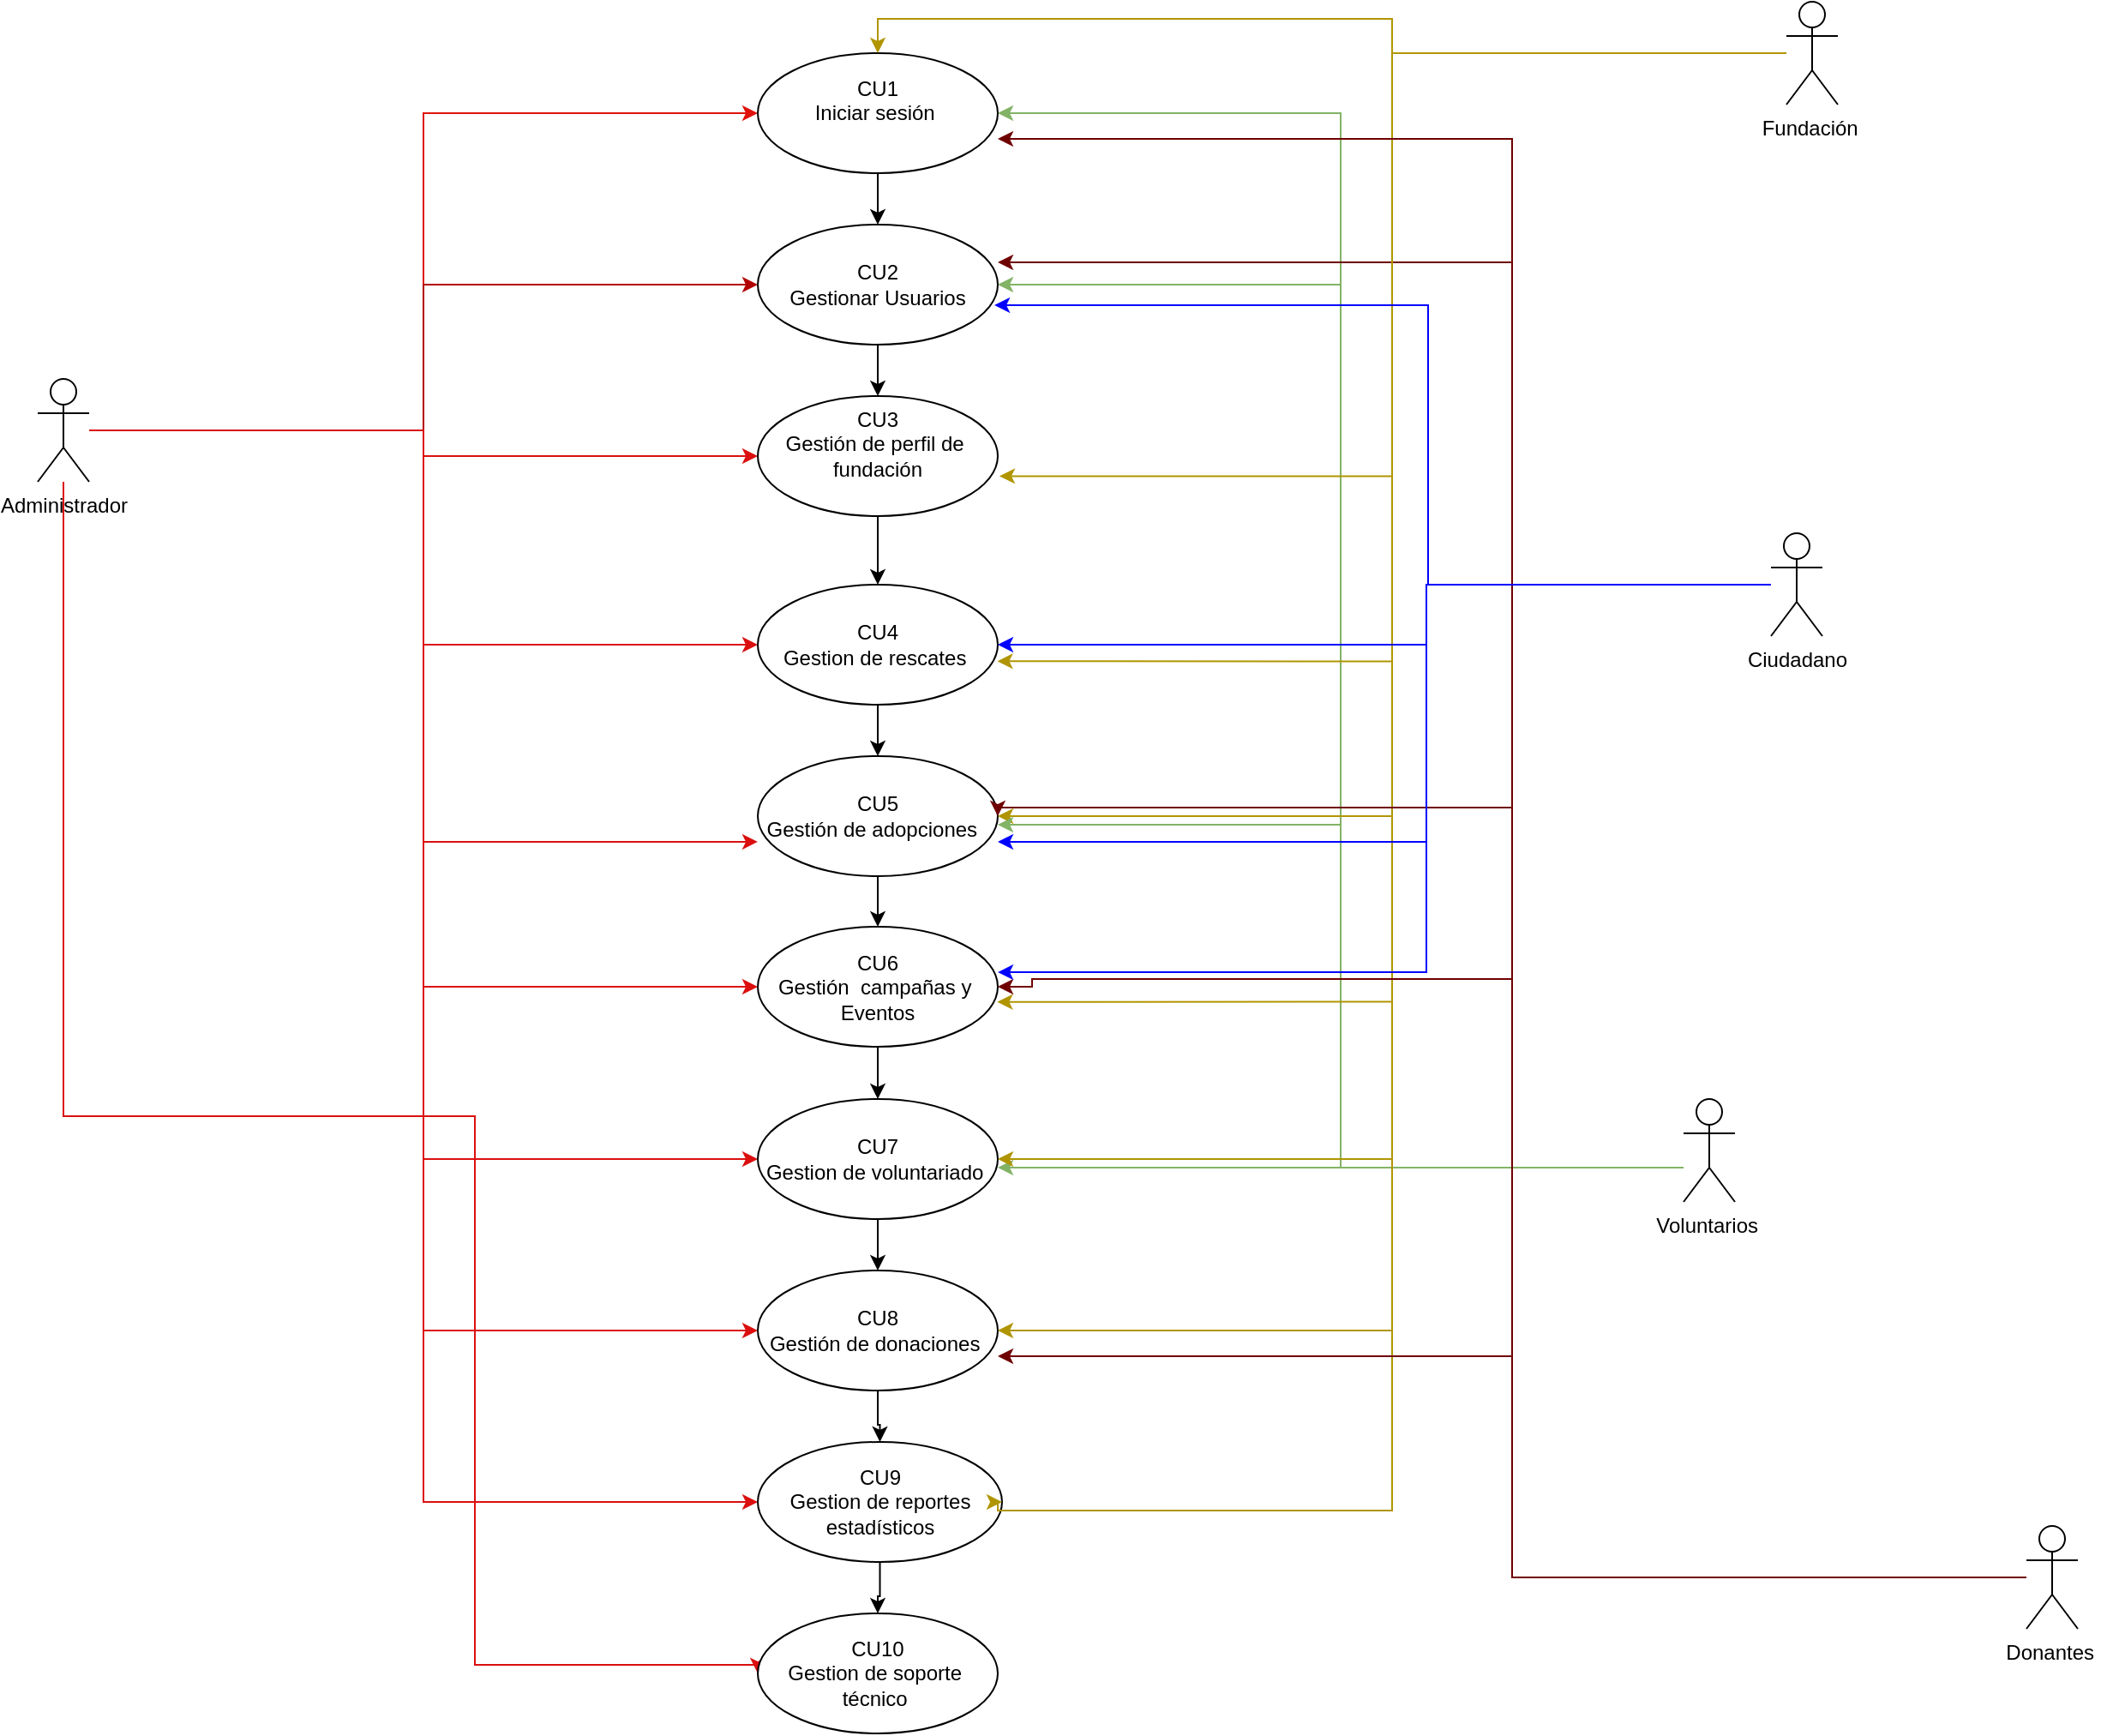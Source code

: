<mxfile version="28.1.2" pages="6">
  <diagram id="jL5EllLIQ67MmCXnTZcO" name="PRINCIPAL">
    <mxGraphModel grid="0" page="1" gridSize="10" guides="1" tooltips="1" connect="1" arrows="1" fold="1" pageScale="1" pageWidth="827" pageHeight="1169" math="0" shadow="0">
      <root>
        <mxCell id="0" />
        <mxCell id="1" parent="0" />
        <mxCell id="KVr01R96LGneUkX0vs8K-20" style="edgeStyle=orthogonalEdgeStyle;rounded=0;orthogonalLoop=1;jettySize=auto;html=1;entryX=0;entryY=0.5;entryDx=0;entryDy=0;strokeColor=#DF130C;" edge="1" parent="1" source="KVr01R96LGneUkX0vs8K-30" target="KVr01R96LGneUkX0vs8K-60">
          <mxGeometry relative="1" as="geometry" />
        </mxCell>
        <mxCell id="KVr01R96LGneUkX0vs8K-22" style="edgeStyle=orthogonalEdgeStyle;rounded=0;orthogonalLoop=1;jettySize=auto;html=1;entryX=0;entryY=0.5;entryDx=0;entryDy=0;strokeColor=#DB0F0F;" edge="1" parent="1" source="KVr01R96LGneUkX0vs8K-30" target="KVr01R96LGneUkX0vs8K-52">
          <mxGeometry relative="1" as="geometry">
            <mxPoint x="630" y="550" as="targetPoint" />
          </mxGeometry>
        </mxCell>
        <mxCell id="KVr01R96LGneUkX0vs8K-23" style="edgeStyle=orthogonalEdgeStyle;rounded=0;orthogonalLoop=1;jettySize=auto;html=1;entryX=0;entryY=0.5;entryDx=0;entryDy=0;strokeColor=#DB0F0F;" edge="1" parent="1" source="KVr01R96LGneUkX0vs8K-30" target="KVr01R96LGneUkX0vs8K-49">
          <mxGeometry relative="1" as="geometry" />
        </mxCell>
        <mxCell id="KVr01R96LGneUkX0vs8K-24" style="edgeStyle=orthogonalEdgeStyle;rounded=0;orthogonalLoop=1;jettySize=auto;html=1;entryX=0;entryY=0.5;entryDx=0;entryDy=0;strokeColor=#DB0F0F;" edge="1" parent="1" source="KVr01R96LGneUkX0vs8K-30" target="KVr01R96LGneUkX0vs8K-43">
          <mxGeometry relative="1" as="geometry" />
        </mxCell>
        <mxCell id="KVr01R96LGneUkX0vs8K-25" style="edgeStyle=orthogonalEdgeStyle;rounded=0;orthogonalLoop=1;jettySize=auto;html=1;entryX=0;entryY=0.5;entryDx=0;entryDy=0;strokeColor=#DB0F0F;" edge="1" parent="1" source="KVr01R96LGneUkX0vs8K-30" target="KVr01R96LGneUkX0vs8K-54">
          <mxGeometry relative="1" as="geometry" />
        </mxCell>
        <mxCell id="KVr01R96LGneUkX0vs8K-26" style="edgeStyle=orthogonalEdgeStyle;rounded=0;orthogonalLoop=1;jettySize=auto;html=1;entryX=0;entryY=0.5;entryDx=0;entryDy=0;strokeColor=#DB0F0F;" edge="1" parent="1" source="KVr01R96LGneUkX0vs8K-30" target="KVr01R96LGneUkX0vs8K-45">
          <mxGeometry relative="1" as="geometry" />
        </mxCell>
        <mxCell id="KVr01R96LGneUkX0vs8K-27" style="edgeStyle=orthogonalEdgeStyle;rounded=0;orthogonalLoop=1;jettySize=auto;html=1;entryX=0;entryY=0.5;entryDx=0;entryDy=0;strokeColor=#DB0F0F;" edge="1" parent="1" source="KVr01R96LGneUkX0vs8K-30" target="KVr01R96LGneUkX0vs8K-62">
          <mxGeometry relative="1" as="geometry" />
        </mxCell>
        <mxCell id="KVr01R96LGneUkX0vs8K-28" style="edgeStyle=orthogonalEdgeStyle;rounded=0;orthogonalLoop=1;jettySize=auto;html=1;entryX=0;entryY=0.5;entryDx=0;entryDy=0;strokeColor=#DB0F0F;" edge="1" parent="1" source="KVr01R96LGneUkX0vs8K-30" target="KVr01R96LGneUkX0vs8K-47">
          <mxGeometry relative="1" as="geometry">
            <Array as="points">
              <mxPoint x="485" y="930" />
              <mxPoint x="485" y="1250" />
              <mxPoint x="650" y="1250" />
            </Array>
          </mxGeometry>
        </mxCell>
        <mxCell id="SYhs9_iWre-nZq4GP4J0-37" style="edgeStyle=orthogonalEdgeStyle;rounded=0;orthogonalLoop=1;jettySize=auto;html=1;entryX=0;entryY=0.5;entryDx=0;entryDy=0;fillColor=#e51400;strokeColor=#B20000;" edge="1" parent="1" source="KVr01R96LGneUkX0vs8K-30" target="KVr01R96LGneUkX0vs8K-41">
          <mxGeometry relative="1" as="geometry" />
        </mxCell>
        <mxCell id="KVr01R96LGneUkX0vs8K-30" value="&lt;font style=&quot;vertical-align: inherit;&quot;&gt;&lt;font style=&quot;vertical-align: inherit;&quot;&gt;Administrador&lt;/font&gt;&lt;/font&gt;" style="shape=umlActor;verticalLabelPosition=bottom;verticalAlign=top;html=1;outlineConnect=0;" vertex="1" parent="1">
          <mxGeometry x="230" y="500" width="30" height="60" as="geometry" />
        </mxCell>
        <mxCell id="SYhs9_iWre-nZq4GP4J0-3" style="edgeStyle=orthogonalEdgeStyle;rounded=0;orthogonalLoop=1;jettySize=auto;html=1;entryX=1;entryY=0.5;entryDx=0;entryDy=0;fillColor=#d5e8d4;strokeColor=#82b366;" edge="1" parent="1" source="KVr01R96LGneUkX0vs8K-36" target="KVr01R96LGneUkX0vs8K-41">
          <mxGeometry relative="1" as="geometry">
            <Array as="points">
              <mxPoint x="990" y="960" />
              <mxPoint x="990" y="445" />
            </Array>
          </mxGeometry>
        </mxCell>
        <mxCell id="SYhs9_iWre-nZq4GP4J0-7" style="edgeStyle=orthogonalEdgeStyle;rounded=0;orthogonalLoop=1;jettySize=auto;html=1;fillColor=#d5e8d4;strokeColor=#82b366;" edge="1" parent="1" source="KVr01R96LGneUkX0vs8K-36">
          <mxGeometry relative="1" as="geometry">
            <mxPoint x="790" y="960" as="targetPoint" />
            <Array as="points">
              <mxPoint x="1100" y="960" />
              <mxPoint x="1100" y="960" />
            </Array>
          </mxGeometry>
        </mxCell>
        <mxCell id="SYhs9_iWre-nZq4GP4J0-8" style="edgeStyle=orthogonalEdgeStyle;rounded=0;orthogonalLoop=1;jettySize=auto;html=1;entryX=1;entryY=0.5;entryDx=0;entryDy=0;fillColor=#d5e8d4;strokeColor=#82b366;" edge="1" parent="1" source="KVr01R96LGneUkX0vs8K-36" target="KVr01R96LGneUkX0vs8K-60">
          <mxGeometry relative="1" as="geometry">
            <Array as="points">
              <mxPoint x="990" y="960" />
              <mxPoint x="990" y="345" />
            </Array>
          </mxGeometry>
        </mxCell>
        <mxCell id="KVr01R96LGneUkX0vs8K-36" value="&lt;font style=&quot;vertical-align: inherit;&quot; dir=&quot;auto&quot;&gt;&lt;font style=&quot;vertical-align: inherit;&quot; dir=&quot;auto&quot;&gt;Voluntarios&amp;nbsp;&lt;/font&gt;&lt;/font&gt;" style="shape=umlActor;verticalLabelPosition=bottom;verticalAlign=top;html=1;outlineConnect=0;" vertex="1" parent="1">
          <mxGeometry x="1190" y="920" width="30" height="60" as="geometry" />
        </mxCell>
        <mxCell id="tgb2tIRhIyOir0SX37_R-3" style="edgeStyle=orthogonalEdgeStyle;rounded=0;orthogonalLoop=1;jettySize=auto;html=1;entryX=1;entryY=0.314;entryDx=0;entryDy=0;entryPerimeter=0;fillColor=#a20025;strokeColor=#6F0000;" edge="1" parent="1" source="KVr01R96LGneUkX0vs8K-39" target="KVr01R96LGneUkX0vs8K-41">
          <mxGeometry relative="1" as="geometry">
            <mxPoint x="1180" y="470" as="targetPoint" />
          </mxGeometry>
        </mxCell>
        <mxCell id="KVr01R96LGneUkX0vs8K-39" value="&lt;font style=&quot;vertical-align: inherit;&quot; dir=&quot;auto&quot;&gt;&lt;font style=&quot;vertical-align: inherit;&quot; dir=&quot;auto&quot;&gt;Donantes&amp;nbsp;&lt;/font&gt;&lt;/font&gt;" style="shape=umlActor;verticalLabelPosition=bottom;verticalAlign=top;html=1;outlineConnect=0;" vertex="1" parent="1">
          <mxGeometry x="1390" y="1169" width="30" height="60" as="geometry" />
        </mxCell>
        <mxCell id="KVr01R96LGneUkX0vs8K-40" value="" style="edgeStyle=orthogonalEdgeStyle;rounded=0;orthogonalLoop=1;jettySize=auto;html=1;" edge="1" parent="1" source="KVr01R96LGneUkX0vs8K-41" target="KVr01R96LGneUkX0vs8K-52">
          <mxGeometry relative="1" as="geometry" />
        </mxCell>
        <mxCell id="KVr01R96LGneUkX0vs8K-41" value="CU2&lt;div&gt;Gestionar Usuarios&lt;/div&gt;" style="ellipse;whiteSpace=wrap;html=1;" vertex="1" parent="1">
          <mxGeometry x="650" y="410" width="140" height="70" as="geometry" />
        </mxCell>
        <mxCell id="KVr01R96LGneUkX0vs8K-42" value="" style="edgeStyle=orthogonalEdgeStyle;rounded=0;orthogonalLoop=1;jettySize=auto;html=1;" edge="1" parent="1" source="KVr01R96LGneUkX0vs8K-43" target="KVr01R96LGneUkX0vs8K-54">
          <mxGeometry relative="1" as="geometry" />
        </mxCell>
        <mxCell id="KVr01R96LGneUkX0vs8K-43" value="&lt;font style=&quot;vertical-align: inherit;&quot; dir=&quot;auto&quot;&gt;&lt;font style=&quot;vertical-align: inherit;&quot; dir=&quot;auto&quot;&gt;&lt;font style=&quot;vertical-align: inherit;&quot; dir=&quot;auto&quot;&gt;&lt;font style=&quot;vertical-align: inherit;&quot; dir=&quot;auto&quot;&gt;CU6&lt;/font&gt;&lt;/font&gt;&lt;/font&gt;&lt;/font&gt;&lt;div&gt;&lt;font style=&quot;vertical-align: inherit;&quot; dir=&quot;auto&quot;&gt;&lt;font style=&quot;vertical-align: inherit;&quot; dir=&quot;auto&quot;&gt;&lt;font style=&quot;vertical-align: inherit;&quot; dir=&quot;auto&quot;&gt;&lt;font style=&quot;vertical-align: inherit;&quot; dir=&quot;auto&quot;&gt;Gestión&amp;nbsp; campañas y&amp;nbsp;&lt;/font&gt;&lt;/font&gt;&lt;/font&gt;&lt;/font&gt;&lt;/div&gt;&lt;div&gt;&lt;font style=&quot;vertical-align: inherit;&quot; dir=&quot;auto&quot;&gt;&lt;font style=&quot;vertical-align: inherit;&quot; dir=&quot;auto&quot;&gt;Eventos&lt;/font&gt;&lt;/font&gt;&lt;/div&gt;" style="ellipse;whiteSpace=wrap;html=1;" vertex="1" parent="1">
          <mxGeometry x="650" y="819.5" width="140" height="70" as="geometry" />
        </mxCell>
        <mxCell id="KVr01R96LGneUkX0vs8K-44" value="" style="edgeStyle=orthogonalEdgeStyle;rounded=0;orthogonalLoop=1;jettySize=auto;html=1;" edge="1" parent="1" source="KVr01R96LGneUkX0vs8K-45" target="KVr01R96LGneUkX0vs8K-62">
          <mxGeometry relative="1" as="geometry" />
        </mxCell>
        <mxCell id="KVr01R96LGneUkX0vs8K-45" value="&lt;font style=&quot;vertical-align: inherit;&quot; dir=&quot;auto&quot;&gt;&lt;font style=&quot;vertical-align: inherit;&quot; dir=&quot;auto&quot;&gt;&lt;font style=&quot;vertical-align: inherit;&quot; dir=&quot;auto&quot;&gt;&lt;font style=&quot;vertical-align: inherit;&quot; dir=&quot;auto&quot;&gt;CU8&lt;/font&gt;&lt;/font&gt;&lt;/font&gt;&lt;/font&gt;&lt;div&gt;&lt;font style=&quot;vertical-align: inherit;&quot; dir=&quot;auto&quot;&gt;&lt;font style=&quot;vertical-align: inherit;&quot; dir=&quot;auto&quot;&gt;&lt;font style=&quot;vertical-align: inherit;&quot; dir=&quot;auto&quot;&gt;&lt;font style=&quot;vertical-align: inherit;&quot; dir=&quot;auto&quot;&gt;Gestión de donaciones&amp;nbsp;&lt;/font&gt;&lt;/font&gt;&lt;/font&gt;&lt;/font&gt;&lt;/div&gt;" style="ellipse;whiteSpace=wrap;html=1;" vertex="1" parent="1">
          <mxGeometry x="650" y="1020" width="140" height="70" as="geometry" />
        </mxCell>
        <mxCell id="KVr01R96LGneUkX0vs8K-47" value="&lt;font style=&quot;vertical-align: inherit;&quot; dir=&quot;auto&quot;&gt;&lt;font style=&quot;vertical-align: inherit;&quot; dir=&quot;auto&quot;&gt;&lt;font style=&quot;vertical-align: inherit;&quot; dir=&quot;auto&quot;&gt;&lt;font style=&quot;vertical-align: inherit;&quot; dir=&quot;auto&quot;&gt;CU10&lt;/font&gt;&lt;/font&gt;&lt;/font&gt;&lt;/font&gt;&lt;div&gt;&lt;font style=&quot;vertical-align: inherit;&quot; dir=&quot;auto&quot;&gt;&lt;font style=&quot;vertical-align: inherit;&quot; dir=&quot;auto&quot;&gt;&lt;font style=&quot;vertical-align: inherit;&quot; dir=&quot;auto&quot;&gt;&lt;font style=&quot;vertical-align: inherit;&quot; dir=&quot;auto&quot;&gt;Gestion de soporte&amp;nbsp;&lt;/font&gt;&lt;/font&gt;&lt;/font&gt;&lt;/font&gt;&lt;/div&gt;&lt;div&gt;&lt;font style=&quot;vertical-align: inherit;&quot; dir=&quot;auto&quot;&gt;&lt;font style=&quot;vertical-align: inherit;&quot; dir=&quot;auto&quot;&gt;técnico&amp;nbsp;&lt;/font&gt;&lt;/font&gt;&lt;/div&gt;" style="ellipse;whiteSpace=wrap;html=1;" vertex="1" parent="1">
          <mxGeometry x="650" y="1220" width="140" height="70" as="geometry" />
        </mxCell>
        <mxCell id="KVr01R96LGneUkX0vs8K-48" value="" style="edgeStyle=orthogonalEdgeStyle;rounded=0;orthogonalLoop=1;jettySize=auto;html=1;" edge="1" parent="1" source="KVr01R96LGneUkX0vs8K-49" target="KVr01R96LGneUkX0vs8K-58">
          <mxGeometry relative="1" as="geometry" />
        </mxCell>
        <mxCell id="KVr01R96LGneUkX0vs8K-49" value="&lt;font style=&quot;vertical-align: inherit;&quot; dir=&quot;auto&quot;&gt;&lt;font style=&quot;vertical-align: inherit;&quot; dir=&quot;auto&quot;&gt;CU4&lt;/font&gt;&lt;/font&gt;&lt;div&gt;&lt;font style=&quot;vertical-align: inherit;&quot; dir=&quot;auto&quot;&gt;&lt;font style=&quot;vertical-align: inherit;&quot; dir=&quot;auto&quot;&gt;Gestion de rescates&amp;nbsp;&lt;/font&gt;&lt;/font&gt;&lt;/div&gt;" style="ellipse;whiteSpace=wrap;html=1;" vertex="1" parent="1">
          <mxGeometry x="650" y="620" width="140" height="70" as="geometry" />
        </mxCell>
        <mxCell id="KVr01R96LGneUkX0vs8K-51" value="" style="edgeStyle=orthogonalEdgeStyle;rounded=0;orthogonalLoop=1;jettySize=auto;html=1;" edge="1" parent="1" source="KVr01R96LGneUkX0vs8K-52" target="KVr01R96LGneUkX0vs8K-49">
          <mxGeometry relative="1" as="geometry" />
        </mxCell>
        <mxCell id="KVr01R96LGneUkX0vs8K-52" value="&lt;font style=&quot;vertical-align: inherit;&quot; dir=&quot;auto&quot;&gt;&lt;font style=&quot;vertical-align: inherit;&quot; dir=&quot;auto&quot;&gt;&lt;font style=&quot;vertical-align: inherit;&quot; dir=&quot;auto&quot;&gt;&lt;font style=&quot;vertical-align: inherit;&quot; dir=&quot;auto&quot;&gt;CU3&lt;/font&gt;&lt;/font&gt;&lt;/font&gt;&lt;/font&gt;&lt;div&gt;&lt;font style=&quot;vertical-align: inherit;&quot; dir=&quot;auto&quot;&gt;&lt;font style=&quot;vertical-align: inherit;&quot; dir=&quot;auto&quot;&gt;Gestión de perfil de&amp;nbsp;&lt;/font&gt;&lt;/font&gt;&lt;/div&gt;&lt;div&gt;&lt;font style=&quot;vertical-align: inherit;&quot; dir=&quot;auto&quot;&gt;&lt;font style=&quot;vertical-align: inherit;&quot; dir=&quot;auto&quot;&gt;fundación&lt;/font&gt;&lt;/font&gt;&lt;br&gt;&lt;div&gt;&lt;font style=&quot;vertical-align: inherit;&quot; dir=&quot;auto&quot;&gt;&lt;font style=&quot;vertical-align: inherit;&quot; dir=&quot;auto&quot;&gt;&lt;br&gt;&lt;/font&gt;&lt;/font&gt;&lt;/div&gt;&lt;/div&gt;" style="ellipse;whiteSpace=wrap;html=1;" vertex="1" parent="1">
          <mxGeometry x="650" y="510" width="140" height="70" as="geometry" />
        </mxCell>
        <mxCell id="KVr01R96LGneUkX0vs8K-53" value="" style="edgeStyle=orthogonalEdgeStyle;rounded=0;orthogonalLoop=1;jettySize=auto;html=1;" edge="1" parent="1" source="KVr01R96LGneUkX0vs8K-54" target="KVr01R96LGneUkX0vs8K-45">
          <mxGeometry relative="1" as="geometry" />
        </mxCell>
        <mxCell id="KVr01R96LGneUkX0vs8K-54" value="&lt;font style=&quot;vertical-align: inherit;&quot; dir=&quot;auto&quot;&gt;&lt;font style=&quot;vertical-align: inherit;&quot; dir=&quot;auto&quot;&gt;CU7&lt;/font&gt;&lt;/font&gt;&lt;div&gt;&lt;font style=&quot;vertical-align: inherit;&quot; dir=&quot;auto&quot;&gt;&lt;font style=&quot;vertical-align: inherit;&quot; dir=&quot;auto&quot;&gt;Gestion de voluntariado&amp;nbsp;&lt;/font&gt;&lt;/font&gt;&lt;/div&gt;" style="ellipse;whiteSpace=wrap;html=1;" vertex="1" parent="1">
          <mxGeometry x="650" y="920" width="140" height="70" as="geometry" />
        </mxCell>
        <mxCell id="KVr01R96LGneUkX0vs8K-57" value="" style="edgeStyle=orthogonalEdgeStyle;rounded=0;orthogonalLoop=1;jettySize=auto;html=1;" edge="1" parent="1" source="KVr01R96LGneUkX0vs8K-58" target="KVr01R96LGneUkX0vs8K-43">
          <mxGeometry relative="1" as="geometry" />
        </mxCell>
        <mxCell id="KVr01R96LGneUkX0vs8K-58" value="&lt;font style=&quot;vertical-align: inherit;&quot; dir=&quot;auto&quot;&gt;&lt;font style=&quot;vertical-align: inherit;&quot; dir=&quot;auto&quot;&gt;&lt;font style=&quot;vertical-align: inherit;&quot; dir=&quot;auto&quot;&gt;&lt;font style=&quot;vertical-align: inherit;&quot; dir=&quot;auto&quot;&gt;&lt;font style=&quot;vertical-align: inherit;&quot; dir=&quot;auto&quot;&gt;&lt;font style=&quot;vertical-align: inherit;&quot; dir=&quot;auto&quot;&gt;&lt;font style=&quot;vertical-align: inherit;&quot; dir=&quot;auto&quot;&gt;&lt;font style=&quot;vertical-align: inherit;&quot; dir=&quot;auto&quot;&gt;CU5&lt;/font&gt;&lt;/font&gt;&lt;/font&gt;&lt;/font&gt;&lt;/font&gt;&lt;/font&gt;&lt;/font&gt;&lt;/font&gt;&lt;div&gt;&lt;font style=&quot;vertical-align: inherit;&quot; dir=&quot;auto&quot;&gt;&lt;font style=&quot;vertical-align: inherit;&quot; dir=&quot;auto&quot;&gt;&lt;font style=&quot;vertical-align: inherit;&quot; dir=&quot;auto&quot;&gt;&lt;font style=&quot;vertical-align: inherit;&quot; dir=&quot;auto&quot;&gt;&lt;font style=&quot;vertical-align: inherit;&quot; dir=&quot;auto&quot;&gt;&lt;font style=&quot;vertical-align: inherit;&quot; dir=&quot;auto&quot;&gt;Gestión de adopciones&amp;nbsp;&amp;nbsp;&lt;/font&gt;&lt;/font&gt;&lt;/font&gt;&lt;/font&gt;&lt;/font&gt;&lt;/font&gt;&lt;/div&gt;" style="ellipse;whiteSpace=wrap;html=1;" vertex="1" parent="1">
          <mxGeometry x="650" y="720" width="140" height="70" as="geometry" />
        </mxCell>
        <mxCell id="KVr01R96LGneUkX0vs8K-59" value="" style="edgeStyle=orthogonalEdgeStyle;rounded=0;orthogonalLoop=1;jettySize=auto;html=1;" edge="1" parent="1" source="KVr01R96LGneUkX0vs8K-60" target="KVr01R96LGneUkX0vs8K-41">
          <mxGeometry relative="1" as="geometry" />
        </mxCell>
        <mxCell id="KVr01R96LGneUkX0vs8K-60" value="&lt;div&gt;CU1&lt;/div&gt;Iniciar sesión&amp;nbsp;&lt;div&gt;&lt;br&gt;&lt;/div&gt;" style="ellipse;whiteSpace=wrap;html=1;" vertex="1" parent="1">
          <mxGeometry x="650" y="310" width="140" height="70" as="geometry" />
        </mxCell>
        <mxCell id="KVr01R96LGneUkX0vs8K-61" value="" style="edgeStyle=orthogonalEdgeStyle;rounded=0;orthogonalLoop=1;jettySize=auto;html=1;" edge="1" parent="1" source="KVr01R96LGneUkX0vs8K-62" target="KVr01R96LGneUkX0vs8K-47">
          <mxGeometry relative="1" as="geometry" />
        </mxCell>
        <mxCell id="KVr01R96LGneUkX0vs8K-62" value="&lt;font style=&quot;vertical-align: inherit;&quot; dir=&quot;auto&quot;&gt;&lt;font style=&quot;vertical-align: inherit;&quot; dir=&quot;auto&quot;&gt;CU9&lt;/font&gt;&lt;/font&gt;&lt;div&gt;&lt;font style=&quot;vertical-align: inherit;&quot; dir=&quot;auto&quot;&gt;&lt;font style=&quot;vertical-align: inherit;&quot; dir=&quot;auto&quot;&gt;Gestion de reportes estadísticos&lt;/font&gt;&lt;/font&gt;&lt;/div&gt;" style="ellipse;whiteSpace=wrap;html=1;" vertex="1" parent="1">
          <mxGeometry x="650" y="1120" width="142.5" height="70" as="geometry" />
        </mxCell>
        <mxCell id="KVr01R96LGneUkX0vs8K-63" style="edgeStyle=orthogonalEdgeStyle;rounded=0;orthogonalLoop=1;jettySize=auto;html=1;entryX=0;entryY=0.714;entryDx=0;entryDy=0;entryPerimeter=0;strokeColor=#DB0F0F;" edge="1" parent="1" source="KVr01R96LGneUkX0vs8K-30" target="KVr01R96LGneUkX0vs8K-58">
          <mxGeometry relative="1" as="geometry" />
        </mxCell>
        <mxCell id="SYhs9_iWre-nZq4GP4J0-13" style="edgeStyle=orthogonalEdgeStyle;rounded=0;orthogonalLoop=1;jettySize=auto;html=1;entryX=0.5;entryY=0;entryDx=0;entryDy=0;fillColor=#e3c800;strokeColor=#B09500;" edge="1" parent="1" source="SYhs9_iWre-nZq4GP4J0-9" target="KVr01R96LGneUkX0vs8K-60">
          <mxGeometry relative="1" as="geometry" />
        </mxCell>
        <mxCell id="SYhs9_iWre-nZq4GP4J0-18" style="edgeStyle=orthogonalEdgeStyle;rounded=0;orthogonalLoop=1;jettySize=auto;html=1;entryX=1;entryY=0.5;entryDx=0;entryDy=0;fillColor=#e3c800;strokeColor=#B09500;" edge="1" parent="1" source="SYhs9_iWre-nZq4GP4J0-9" target="KVr01R96LGneUkX0vs8K-58">
          <mxGeometry relative="1" as="geometry" />
        </mxCell>
        <mxCell id="SYhs9_iWre-nZq4GP4J0-20" style="edgeStyle=orthogonalEdgeStyle;rounded=0;orthogonalLoop=1;jettySize=auto;html=1;entryX=1;entryY=0.5;entryDx=0;entryDy=0;fillColor=#e3c800;strokeColor=#B09500;" edge="1" parent="1" source="SYhs9_iWre-nZq4GP4J0-9" target="KVr01R96LGneUkX0vs8K-54">
          <mxGeometry relative="1" as="geometry" />
        </mxCell>
        <mxCell id="SYhs9_iWre-nZq4GP4J0-21" style="edgeStyle=orthogonalEdgeStyle;rounded=0;orthogonalLoop=1;jettySize=auto;html=1;entryX=1;entryY=0.5;entryDx=0;entryDy=0;fillColor=#e3c800;strokeColor=#B09500;" edge="1" parent="1" source="SYhs9_iWre-nZq4GP4J0-9" target="KVr01R96LGneUkX0vs8K-45">
          <mxGeometry relative="1" as="geometry" />
        </mxCell>
        <mxCell id="SYhs9_iWre-nZq4GP4J0-22" style="edgeStyle=orthogonalEdgeStyle;rounded=0;orthogonalLoop=1;jettySize=auto;html=1;entryX=1;entryY=0.5;entryDx=0;entryDy=0;fillColor=#e3c800;strokeColor=#B09500;" edge="1" parent="1" source="SYhs9_iWre-nZq4GP4J0-9" target="KVr01R96LGneUkX0vs8K-62">
          <mxGeometry relative="1" as="geometry">
            <Array as="points">
              <mxPoint x="1020" y="310" />
              <mxPoint x="1020" y="1160" />
              <mxPoint x="790" y="1160" />
              <mxPoint x="790" y="1155" />
            </Array>
          </mxGeometry>
        </mxCell>
        <mxCell id="SYhs9_iWre-nZq4GP4J0-9" value="&lt;font style=&quot;vertical-align: inherit;&quot; dir=&quot;auto&quot;&gt;&lt;font style=&quot;vertical-align: inherit;&quot; dir=&quot;auto&quot;&gt;Fundación&amp;nbsp;&lt;/font&gt;&lt;/font&gt;" style="shape=umlActor;verticalLabelPosition=bottom;verticalAlign=top;html=1;outlineConnect=0;" vertex="1" parent="1">
          <mxGeometry x="1250" y="280" width="30" height="60" as="geometry" />
        </mxCell>
        <mxCell id="SYhs9_iWre-nZq4GP4J0-15" style="edgeStyle=orthogonalEdgeStyle;rounded=0;orthogonalLoop=1;jettySize=auto;html=1;entryX=1.007;entryY=0.667;entryDx=0;entryDy=0;entryPerimeter=0;fillColor=#e3c800;strokeColor=#B09500;" edge="1" parent="1" source="SYhs9_iWre-nZq4GP4J0-9" target="KVr01R96LGneUkX0vs8K-52">
          <mxGeometry relative="1" as="geometry" />
        </mxCell>
        <mxCell id="SYhs9_iWre-nZq4GP4J0-16" style="edgeStyle=orthogonalEdgeStyle;rounded=0;orthogonalLoop=1;jettySize=auto;html=1;entryX=0.998;entryY=0.638;entryDx=0;entryDy=0;entryPerimeter=0;fillColor=#e3c800;strokeColor=#B09500;" edge="1" parent="1" source="SYhs9_iWre-nZq4GP4J0-9" target="KVr01R96LGneUkX0vs8K-49">
          <mxGeometry relative="1" as="geometry" />
        </mxCell>
        <mxCell id="SYhs9_iWre-nZq4GP4J0-19" style="edgeStyle=orthogonalEdgeStyle;rounded=0;orthogonalLoop=1;jettySize=auto;html=1;entryX=0.998;entryY=0.626;entryDx=0;entryDy=0;entryPerimeter=0;fillColor=#e3c800;strokeColor=#B09500;" edge="1" parent="1" source="SYhs9_iWre-nZq4GP4J0-9" target="KVr01R96LGneUkX0vs8K-43">
          <mxGeometry relative="1" as="geometry" />
        </mxCell>
        <mxCell id="SYhs9_iWre-nZq4GP4J0-26" style="edgeStyle=orthogonalEdgeStyle;rounded=0;orthogonalLoop=1;jettySize=auto;html=1;entryX=1;entryY=0.714;entryDx=0;entryDy=0;entryPerimeter=0;fillColor=#a20025;strokeColor=#6F0000;" edge="1" parent="1" source="KVr01R96LGneUkX0vs8K-39" target="KVr01R96LGneUkX0vs8K-60">
          <mxGeometry relative="1" as="geometry" />
        </mxCell>
        <mxCell id="SYhs9_iWre-nZq4GP4J0-32" style="edgeStyle=orthogonalEdgeStyle;rounded=0;orthogonalLoop=1;jettySize=auto;html=1;entryX=1;entryY=0.5;entryDx=0;entryDy=0;fillColor=#a20025;strokeColor=#6F0000;" edge="1" parent="1" source="KVr01R96LGneUkX0vs8K-39" target="KVr01R96LGneUkX0vs8K-43">
          <mxGeometry relative="1" as="geometry">
            <Array as="points">
              <mxPoint x="1090" y="1199" />
              <mxPoint x="1090" y="850" />
              <mxPoint x="810" y="850" />
              <mxPoint x="810" y="855" />
            </Array>
          </mxGeometry>
        </mxCell>
        <mxCell id="SYhs9_iWre-nZq4GP4J0-33" style="edgeStyle=orthogonalEdgeStyle;rounded=0;orthogonalLoop=1;jettySize=auto;html=1;entryX=1;entryY=0.714;entryDx=0;entryDy=0;entryPerimeter=0;fillColor=#a20025;strokeColor=#6F0000;" edge="1" parent="1" source="KVr01R96LGneUkX0vs8K-39" target="KVr01R96LGneUkX0vs8K-45">
          <mxGeometry relative="1" as="geometry" />
        </mxCell>
        <mxCell id="tgb2tIRhIyOir0SX37_R-2" style="edgeStyle=orthogonalEdgeStyle;rounded=0;orthogonalLoop=1;jettySize=auto;html=1;fillColor=#330066;strokeColor=#6F0000;entryX=1;entryY=0.5;entryDx=0;entryDy=0;" edge="1" parent="1" source="KVr01R96LGneUkX0vs8K-39" target="KVr01R96LGneUkX0vs8K-58">
          <mxGeometry relative="1" as="geometry">
            <Array as="points">
              <mxPoint x="1090" y="1199" />
              <mxPoint x="1090" y="750" />
              <mxPoint x="790" y="750" />
            </Array>
          </mxGeometry>
        </mxCell>
        <mxCell id="75fObIMyXNUJBNvxpCiG-1" style="edgeStyle=orthogonalEdgeStyle;rounded=0;orthogonalLoop=1;jettySize=auto;html=1;fillColor=#d5e8d4;strokeColor=#82b366;" edge="1" parent="1">
          <mxGeometry relative="1" as="geometry">
            <mxPoint x="790" y="760" as="targetPoint" />
            <Array as="points">
              <mxPoint x="890" y="760" />
              <mxPoint x="890" y="760" />
            </Array>
            <mxPoint x="990" y="760" as="sourcePoint" />
          </mxGeometry>
        </mxCell>
        <mxCell id="75fObIMyXNUJBNvxpCiG-5" style="edgeStyle=orthogonalEdgeStyle;rounded=0;orthogonalLoop=1;jettySize=auto;html=1;strokeColor=#0000FF;" edge="1" parent="1" source="75fObIMyXNUJBNvxpCiG-3" target="KVr01R96LGneUkX0vs8K-49">
          <mxGeometry relative="1" as="geometry">
            <mxPoint x="1130" y="620" as="targetPoint" />
            <Array as="points">
              <mxPoint x="1040" y="620" />
              <mxPoint x="1040" y="655" />
            </Array>
          </mxGeometry>
        </mxCell>
        <mxCell id="75fObIMyXNUJBNvxpCiG-6" style="edgeStyle=orthogonalEdgeStyle;rounded=0;orthogonalLoop=1;jettySize=auto;html=1;entryX=0.986;entryY=0.671;entryDx=0;entryDy=0;entryPerimeter=0;strokeColor=#0000FF;" edge="1" parent="1" target="KVr01R96LGneUkX0vs8K-41">
          <mxGeometry relative="1" as="geometry">
            <mxPoint x="1040" y="430" as="targetPoint" />
            <mxPoint x="1240" y="620" as="sourcePoint" />
            <Array as="points">
              <mxPoint x="1231" y="620" />
              <mxPoint x="1041" y="620" />
              <mxPoint x="1041" y="457" />
            </Array>
          </mxGeometry>
        </mxCell>
        <mxCell id="75fObIMyXNUJBNvxpCiG-7" style="edgeStyle=orthogonalEdgeStyle;rounded=0;orthogonalLoop=1;jettySize=auto;html=1;entryX=1;entryY=0.714;entryDx=0;entryDy=0;entryPerimeter=0;strokeColor=#0000FF;" edge="1" parent="1" source="75fObIMyXNUJBNvxpCiG-3" target="KVr01R96LGneUkX0vs8K-58">
          <mxGeometry relative="1" as="geometry">
            <mxPoint x="1040" y="790" as="targetPoint" />
            <Array as="points">
              <mxPoint x="1040" y="620" />
              <mxPoint x="1040" y="770" />
            </Array>
          </mxGeometry>
        </mxCell>
        <mxCell id="75fObIMyXNUJBNvxpCiG-8" style="edgeStyle=orthogonalEdgeStyle;rounded=0;orthogonalLoop=1;jettySize=auto;html=1;entryX=1;entryY=0.379;entryDx=0;entryDy=0;entryPerimeter=0;strokeColor=#0000FF;" edge="1" parent="1" source="75fObIMyXNUJBNvxpCiG-3" target="KVr01R96LGneUkX0vs8K-43">
          <mxGeometry relative="1" as="geometry">
            <mxPoint x="1040" y="890" as="targetPoint" />
            <Array as="points">
              <mxPoint x="1040" y="620" />
              <mxPoint x="1040" y="846" />
            </Array>
          </mxGeometry>
        </mxCell>
        <mxCell id="75fObIMyXNUJBNvxpCiG-3" value="Ciudadano&lt;div&gt;&lt;br&gt;&lt;/div&gt;" style="shape=umlActor;verticalLabelPosition=bottom;verticalAlign=top;html=1;outlineConnect=0;" vertex="1" parent="1">
          <mxGeometry x="1241" y="590" width="30" height="60" as="geometry" />
        </mxCell>
      </root>
    </mxGraphModel>
  </diagram>
  <diagram name="Administrador" id="LKvCWmxxrUyV7K0Li9A8">
    <mxGraphModel grid="0" page="1" gridSize="10" guides="1" tooltips="1" connect="1" arrows="1" fold="1" pageScale="1" pageWidth="827" pageHeight="1169" background="#ffffff" math="0" shadow="0">
      <root>
        <mxCell id="0" />
        <mxCell id="1" parent="0" />
        <mxCell id="v9gm9MY6BJGtpiwIjxo0-111" value="" style="edgeStyle=orthogonalEdgeStyle;rounded=0;orthogonalLoop=1;jettySize=auto;html=1;" edge="1" parent="1" source="v9gm9MY6BJGtpiwIjxo0-112" target="v9gm9MY6BJGtpiwIjxo0-117">
          <mxGeometry relative="1" as="geometry" />
        </mxCell>
        <mxCell id="v9gm9MY6BJGtpiwIjxo0-112" value="&lt;font style=&quot;vertical-align: inherit;&quot;&gt;&lt;font style=&quot;vertical-align: inherit;&quot;&gt;Administrador&lt;/font&gt;&lt;/font&gt;" style="shape=umlActor;verticalLabelPosition=bottom;verticalAlign=top;html=1;outlineConnect=0;" vertex="1" parent="1">
          <mxGeometry x="140" y="480" width="30" height="60" as="geometry" />
        </mxCell>
        <mxCell id="v9gm9MY6BJGtpiwIjxo0-113" value="CU2&lt;div&gt;Gestionar Usuarios&lt;/div&gt;" style="ellipse;whiteSpace=wrap;html=1;strokeColor=light-dark(#FF3838,#FFFFFF);direction=west;" vertex="1" parent="1">
          <mxGeometry x="390" y="210" width="140" height="70" as="geometry" />
        </mxCell>
        <mxCell id="v9gm9MY6BJGtpiwIjxo0-114" value="CU09&lt;div&gt;Gestionar Reportes estadisticos&lt;/div&gt;" style="ellipse;whiteSpace=wrap;html=1;strokeColor=light-dark(#FF1919,#FFFFFF);" vertex="1" parent="1">
          <mxGeometry x="445" y="550" width="140" height="70" as="geometry" />
        </mxCell>
        <mxCell id="v9gm9MY6BJGtpiwIjxo0-117" value="&lt;div&gt;CU1&lt;/div&gt;Iniciar sesión" style="ellipse;whiteSpace=wrap;html=1;strokeColor=light-dark(#FF0000,#FFFFFF);" vertex="1" parent="1">
          <mxGeometry x="248" y="475" width="140" height="70" as="geometry" />
        </mxCell>
        <mxCell id="v9gm9MY6BJGtpiwIjxo0-118" value="" style="endArrow=block;endSize=16;endFill=0;html=1;rounded=0;exitX=0.371;exitY=0.003;exitDx=0;exitDy=0;exitPerimeter=0;" edge="1" parent="1" source="v9gm9MY6BJGtpiwIjxo0-117" target="v9gm9MY6BJGtpiwIjxo0-113">
          <mxGeometry x="-1" y="40" width="160" relative="1" as="geometry">
            <mxPoint x="210" y="375" as="sourcePoint" />
            <mxPoint x="370" y="375" as="targetPoint" />
            <Array as="points">
              <mxPoint x="300" y="245" />
            </Array>
            <mxPoint x="30" y="39" as="offset" />
          </mxGeometry>
        </mxCell>
        <mxCell id="v9gm9MY6BJGtpiwIjxo0-119" value="Include" style="edgeLabel;html=1;align=center;verticalAlign=middle;resizable=0;points=[];" connectable="0" vertex="1" parent="v9gm9MY6BJGtpiwIjxo0-118">
          <mxGeometry x="-0.11" y="1" relative="1" as="geometry">
            <mxPoint as="offset" />
          </mxGeometry>
        </mxCell>
        <mxCell id="v9gm9MY6BJGtpiwIjxo0-120" value="Include" style="endArrow=block;endSize=16;endFill=0;html=1;rounded=0;entryX=0.029;entryY=0.357;entryDx=0;entryDy=0;entryPerimeter=0;exitX=1;exitY=0.5;exitDx=0;exitDy=0;" edge="1" parent="1" source="v9gm9MY6BJGtpiwIjxo0-114" target="v9gm9MY6BJGtpiwIjxo0-144">
          <mxGeometry width="160" relative="1" as="geometry">
            <mxPoint x="720" y="510" as="sourcePoint" />
            <mxPoint x="746.94" y="562.97" as="targetPoint" />
          </mxGeometry>
        </mxCell>
        <mxCell id="v9gm9MY6BJGtpiwIjxo0-121" value="Crear&lt;div&gt;modificar&lt;/div&gt;&lt;div&gt;consultar&lt;/div&gt;&lt;div&gt;deshabilitar&amp;nbsp;&lt;/div&gt;&lt;div&gt;eliminar&lt;/div&gt;" style="ellipse;whiteSpace=wrap;html=1;" vertex="1" parent="1">
          <mxGeometry x="450" y="320" width="130" height="90" as="geometry" />
        </mxCell>
        <mxCell id="v9gm9MY6BJGtpiwIjxo0-122" value="&lt;font style=&quot;vertical-align: inherit;&quot;&gt;Crear&lt;/font&gt;&lt;div&gt;&lt;font style=&quot;vertical-align: inherit;&quot;&gt;Modificar&lt;/font&gt;&lt;br&gt;&lt;font style=&quot;vertical-align: inherit;&quot;&gt;Consultar&lt;/font&gt;&lt;/div&gt;&lt;div&gt;&lt;font style=&quot;vertical-align: inherit;&quot;&gt;deshabilitar&amp;nbsp;&lt;/font&gt;&lt;/div&gt;&lt;div&gt;&lt;font style=&quot;vertical-align: inherit;&quot;&gt;Eliminar&amp;nbsp;&lt;/font&gt;&lt;/div&gt;" style="ellipse;whiteSpace=wrap;html=1;" vertex="1" parent="1">
          <mxGeometry x="757" y="815" width="120" height="80" as="geometry" />
        </mxCell>
        <mxCell id="v9gm9MY6BJGtpiwIjxo0-123" value="&lt;div&gt;CU03&lt;/div&gt;Gestionar perfil&lt;div&gt;fundación&amp;nbsp;&lt;/div&gt;" style="ellipse;whiteSpace=wrap;html=1;strokeColor=light-dark(#FF0F0F,#FFFFFF);" vertex="1" parent="1">
          <mxGeometry x="640" y="195" width="120" height="80" as="geometry" />
        </mxCell>
        <mxCell id="v9gm9MY6BJGtpiwIjxo0-124" value="Crear&lt;div&gt;Modificar&lt;br&gt;Consultar&lt;/div&gt;&lt;div&gt;&lt;span style=&quot;background-color: transparent; color: light-dark(rgb(0, 0, 0), rgb(255, 255, 255));&quot;&gt;Eliminar&amp;nbsp;&lt;/span&gt;&lt;/div&gt;&lt;div&gt;&lt;span style=&quot;background-color: transparent; color: light-dark(rgb(0, 0, 0), rgb(255, 255, 255));&quot;&gt;Deshabilitar&lt;/span&gt;&lt;/div&gt;" style="ellipse;whiteSpace=wrap;html=1;" vertex="1" parent="1">
          <mxGeometry x="617" y="645" width="140" height="85" as="geometry" />
        </mxCell>
        <mxCell id="v9gm9MY6BJGtpiwIjxo0-125" value="CU04&lt;div&gt;Gestionar Rescates&lt;/div&gt;" style="ellipse;whiteSpace=wrap;html=1;strokeColor=light-dark(#FF0000,#FFFFFF);" vertex="1" parent="1">
          <mxGeometry x="500" y="440" width="140" height="70" as="geometry" />
        </mxCell>
        <mxCell id="v9gm9MY6BJGtpiwIjxo0-126" value="" style="endArrow=classic;html=1;rounded=0;exitX=0.5;exitY=1;exitDx=0;exitDy=0;entryX=0.5;entryY=0;entryDx=0;entryDy=0;" edge="1" parent="1" source="v9gm9MY6BJGtpiwIjxo0-144" target="v9gm9MY6BJGtpiwIjxo0-146">
          <mxGeometry width="50" height="50" relative="1" as="geometry">
            <mxPoint x="689.997" y="624.999" as="sourcePoint" />
            <mxPoint x="1010" y="755" as="targetPoint" />
            <Array as="points" />
          </mxGeometry>
        </mxCell>
        <mxCell id="v9gm9MY6BJGtpiwIjxo0-127" value="extends" style="edgeLabel;html=1;align=center;verticalAlign=middle;resizable=0;points=[];" connectable="0" vertex="1" parent="v9gm9MY6BJGtpiwIjxo0-126">
          <mxGeometry x="-0.2" relative="1" as="geometry">
            <mxPoint as="offset" />
          </mxGeometry>
        </mxCell>
        <mxCell id="v9gm9MY6BJGtpiwIjxo0-130" value="&lt;div&gt;CU05&lt;/div&gt;Gestionar Adopciones" style="ellipse;whiteSpace=wrap;html=1;strokeColor=light-dark(#FF0505,#FFFFFF);" vertex="1" parent="1">
          <mxGeometry x="747" y="430" width="120" height="80" as="geometry" />
        </mxCell>
        <mxCell id="v9gm9MY6BJGtpiwIjxo0-131" value="Include" style="endArrow=block;endSize=16;endFill=0;html=1;rounded=0;exitX=0;exitY=0.5;exitDx=0;exitDy=0;entryX=-0.008;entryY=0.625;entryDx=0;entryDy=0;entryPerimeter=0;" edge="1" parent="1" source="v9gm9MY6BJGtpiwIjxo0-113" target="v9gm9MY6BJGtpiwIjxo0-123">
          <mxGeometry width="160" relative="1" as="geometry">
            <mxPoint x="710" y="340" as="sourcePoint" />
            <mxPoint x="710" y="500" as="targetPoint" />
          </mxGeometry>
        </mxCell>
        <mxCell id="v9gm9MY6BJGtpiwIjxo0-132" value="Crear&lt;div&gt;Modificar&lt;br&gt;Consultar&lt;/div&gt;&lt;div&gt;deshabilitar&amp;nbsp;&lt;/div&gt;&lt;div&gt;Eliminar&amp;nbsp;&lt;/div&gt;" style="ellipse;whiteSpace=wrap;html=1;" vertex="1" parent="1">
          <mxGeometry x="780" y="310" width="140" height="85" as="geometry" />
        </mxCell>
        <mxCell id="v9gm9MY6BJGtpiwIjxo0-133" value="" style="endArrow=classic;html=1;rounded=0;exitX=0.5;exitY=0;exitDx=0;exitDy=0;entryX=0.5;entryY=1;entryDx=0;entryDy=0;" edge="1" parent="1" source="v9gm9MY6BJGtpiwIjxo0-130" target="v9gm9MY6BJGtpiwIjxo0-132">
          <mxGeometry width="50" height="50" relative="1" as="geometry">
            <mxPoint x="1456.5" y="545" as="sourcePoint" />
            <mxPoint x="1465" y="485" as="targetPoint" />
            <Array as="points" />
          </mxGeometry>
        </mxCell>
        <mxCell id="v9gm9MY6BJGtpiwIjxo0-134" value="extends" style="edgeLabel;html=1;align=center;verticalAlign=middle;resizable=0;points=[];" connectable="0" vertex="1" parent="v9gm9MY6BJGtpiwIjxo0-133">
          <mxGeometry x="-0.2" relative="1" as="geometry">
            <mxPoint as="offset" />
          </mxGeometry>
        </mxCell>
        <mxCell id="v9gm9MY6BJGtpiwIjxo0-135" value="Include" style="endArrow=block;endSize=16;endFill=0;html=1;rounded=0;exitX=1;exitY=0.5;exitDx=0;exitDy=0;" edge="1" parent="1" source="v9gm9MY6BJGtpiwIjxo0-125" target="v9gm9MY6BJGtpiwIjxo0-130">
          <mxGeometry width="160" relative="1" as="geometry">
            <mxPoint x="820" y="535" as="sourcePoint" />
            <mxPoint x="1120" y="575" as="targetPoint" />
          </mxGeometry>
        </mxCell>
        <mxCell id="v9gm9MY6BJGtpiwIjxo0-136" value="&lt;div&gt;&lt;font style=&quot;vertical-align: inherit;&quot;&gt;&lt;font style=&quot;vertical-align: inherit;&quot;&gt;Modificar &lt;/font&gt;&lt;/font&gt;&lt;br&gt;&lt;font style=&quot;vertical-align: inherit;&quot;&gt;&lt;font style=&quot;vertical-align: inherit;&quot;&gt;Consultar&lt;/font&gt;&lt;/font&gt;&lt;/div&gt;&lt;div&gt;&lt;font style=&quot;vertical-align: inherit;&quot;&gt;&lt;font style=&quot;vertical-align: inherit;&quot;&gt;deshabilitar&amp;nbsp;&lt;/font&gt;&lt;/font&gt;&lt;/div&gt;&lt;div&gt;&lt;font style=&quot;vertical-align: inherit;&quot;&gt;&lt;font style=&quot;vertical-align: inherit;&quot;&gt;Eliminar&amp;nbsp;&lt;/font&gt;&lt;/font&gt;&lt;/div&gt;" style="ellipse;whiteSpace=wrap;html=1;" vertex="1" parent="1">
          <mxGeometry x="600" y="310" width="140" height="85" as="geometry" />
        </mxCell>
        <mxCell id="v9gm9MY6BJGtpiwIjxo0-137" value="" style="endArrow=classic;html=1;rounded=0;entryX=0.457;entryY=1;entryDx=0;entryDy=0;entryPerimeter=0;exitX=0.5;exitY=0;exitDx=0;exitDy=0;" edge="1" parent="1" source="v9gm9MY6BJGtpiwIjxo0-125" target="v9gm9MY6BJGtpiwIjxo0-136">
          <mxGeometry width="50" height="50" relative="1" as="geometry">
            <mxPoint x="870" y="355" as="sourcePoint" />
            <mxPoint x="1188" y="683" as="targetPoint" />
            <Array as="points" />
          </mxGeometry>
        </mxCell>
        <mxCell id="v9gm9MY6BJGtpiwIjxo0-138" value="extends" style="edgeLabel;html=1;align=center;verticalAlign=middle;resizable=0;points=[];" connectable="0" vertex="1" parent="v9gm9MY6BJGtpiwIjxo0-137">
          <mxGeometry x="-0.2" relative="1" as="geometry">
            <mxPoint as="offset" />
          </mxGeometry>
        </mxCell>
        <mxCell id="v9gm9MY6BJGtpiwIjxo0-141" value="CU10&lt;div&gt;Gestion soporte tecnico&lt;/div&gt;" style="ellipse;whiteSpace=wrap;html=1;strokeColor=light-dark(#FF0000,#FFFFFF);" vertex="1" parent="1">
          <mxGeometry x="260" y="630" width="140" height="70" as="geometry" />
        </mxCell>
        <mxCell id="v9gm9MY6BJGtpiwIjxo0-143" value="&lt;font style=&quot;vertical-align: inherit;&quot;&gt;Crear&lt;/font&gt;&lt;div&gt;&lt;font style=&quot;vertical-align: inherit;&quot;&gt;Modificar&lt;/font&gt;&lt;br&gt;&lt;font style=&quot;vertical-align: inherit;&quot;&gt;Consultar&lt;/font&gt;&lt;/div&gt;&lt;div&gt;&lt;font style=&quot;vertical-align: inherit;&quot;&gt;deshabilitar&amp;nbsp;&lt;/font&gt;&lt;/div&gt;&lt;div&gt;&lt;font style=&quot;vertical-align: inherit;&quot;&gt;Eliminar&amp;nbsp;&lt;/font&gt;&lt;/div&gt;" style="ellipse;whiteSpace=wrap;html=1;" vertex="1" parent="1">
          <mxGeometry x="290" y="750" width="140" height="70" as="geometry" />
        </mxCell>
        <mxCell id="v9gm9MY6BJGtpiwIjxo0-144" value="CU06&lt;div&gt;Gestionar&amp;nbsp; campañas y eventos&lt;/div&gt;" style="ellipse;whiteSpace=wrap;html=1;strokeColor=light-dark(#FF3B00,#FFFFFF);" vertex="1" parent="1">
          <mxGeometry x="720" y="560" width="140" height="70" as="geometry" />
        </mxCell>
        <mxCell id="v9gm9MY6BJGtpiwIjxo0-145" value="extends" style="endArrow=block;endSize=16;endFill=0;html=1;rounded=0;entryX=0;entryY=0;entryDx=0;entryDy=0;" edge="1" parent="1" source="v9gm9MY6BJGtpiwIjxo0-114" target="v9gm9MY6BJGtpiwIjxo0-124">
          <mxGeometry width="160" relative="1" as="geometry">
            <mxPoint x="567" y="645" as="sourcePoint" />
            <mxPoint x="747" y="765" as="targetPoint" />
          </mxGeometry>
        </mxCell>
        <mxCell id="v9gm9MY6BJGtpiwIjxo0-146" value="&lt;font style=&quot;vertical-align: inherit;&quot;&gt;Crear&lt;/font&gt;&lt;div&gt;&lt;font style=&quot;vertical-align: inherit;&quot;&gt;Modificar&lt;/font&gt;&lt;br&gt;&lt;font style=&quot;vertical-align: inherit;&quot;&gt;Consultar&lt;/font&gt;&lt;/div&gt;&lt;div&gt;&lt;font style=&quot;vertical-align: inherit;&quot;&gt;deshabilitar&amp;nbsp;&lt;/font&gt;&lt;/div&gt;&lt;div&gt;&lt;font style=&quot;vertical-align: inherit;&quot;&gt;Eliminar&amp;nbsp;&lt;/font&gt;&lt;/div&gt;" style="ellipse;whiteSpace=wrap;html=1;" vertex="1" parent="1">
          <mxGeometry x="747" y="715" width="140" height="70" as="geometry" />
        </mxCell>
        <mxCell id="v9gm9MY6BJGtpiwIjxo0-147" value="" style="endArrow=classic;html=1;rounded=0;exitX=0.5;exitY=0;exitDx=0;exitDy=0;entryX=0.5;entryY=1;entryDx=0;entryDy=0;" edge="1" parent="1" source="v9gm9MY6BJGtpiwIjxo0-123" target="v9gm9MY6BJGtpiwIjxo0-160">
          <mxGeometry width="50" height="50" relative="1" as="geometry">
            <mxPoint x="630" y="525" as="sourcePoint" />
            <mxPoint x="660" y="325" as="targetPoint" />
            <Array as="points" />
          </mxGeometry>
        </mxCell>
        <mxCell id="v9gm9MY6BJGtpiwIjxo0-148" value="extends" style="edgeLabel;html=1;align=center;verticalAlign=middle;resizable=0;points=[];" connectable="0" vertex="1" parent="v9gm9MY6BJGtpiwIjxo0-147">
          <mxGeometry x="-0.288" y="1" relative="1" as="geometry">
            <mxPoint as="offset" />
          </mxGeometry>
        </mxCell>
        <mxCell id="v9gm9MY6BJGtpiwIjxo0-149" value="" style="endArrow=classic;html=1;rounded=0;exitX=0.989;exitY=0.733;exitDx=0;exitDy=0;exitPerimeter=0;" edge="1" parent="1" source="v9gm9MY6BJGtpiwIjxo0-164" target="v9gm9MY6BJGtpiwIjxo0-122">
          <mxGeometry width="50" height="50" relative="1" as="geometry">
            <mxPoint x="610.88" y="814.279" as="sourcePoint" />
            <mxPoint x="600" y="900" as="targetPoint" />
            <Array as="points" />
          </mxGeometry>
        </mxCell>
        <mxCell id="v9gm9MY6BJGtpiwIjxo0-150" value="extends" style="edgeLabel;html=1;align=center;verticalAlign=middle;resizable=0;points=[];" connectable="0" vertex="1" parent="v9gm9MY6BJGtpiwIjxo0-149">
          <mxGeometry x="-0.2" relative="1" as="geometry">
            <mxPoint x="-22" as="offset" />
          </mxGeometry>
        </mxCell>
        <mxCell id="v9gm9MY6BJGtpiwIjxo0-152" value="" style="endArrow=classic;html=1;rounded=0;exitX=1;exitY=0;exitDx=0;exitDy=0;" edge="1" parent="1" source="v9gm9MY6BJGtpiwIjxo0-117" target="v9gm9MY6BJGtpiwIjxo0-125">
          <mxGeometry width="50" height="50" relative="1" as="geometry">
            <mxPoint x="390" y="625" as="sourcePoint" />
            <mxPoint x="480" y="480" as="targetPoint" />
          </mxGeometry>
        </mxCell>
        <mxCell id="v9gm9MY6BJGtpiwIjxo0-153" value="Include" style="edgeLabel;html=1;align=center;verticalAlign=middle;resizable=0;points=[];" connectable="0" vertex="1" parent="v9gm9MY6BJGtpiwIjxo0-152">
          <mxGeometry x="-0.207" y="3" relative="1" as="geometry">
            <mxPoint as="offset" />
          </mxGeometry>
        </mxCell>
        <mxCell id="v9gm9MY6BJGtpiwIjxo0-154" value="" style="endArrow=classic;html=1;rounded=0;exitX=1;exitY=1;exitDx=0;exitDy=0;entryX=0;entryY=0.5;entryDx=0;entryDy=0;" edge="1" parent="1" source="v9gm9MY6BJGtpiwIjxo0-117" target="v9gm9MY6BJGtpiwIjxo0-114">
          <mxGeometry width="50" height="50" relative="1" as="geometry">
            <mxPoint x="580" y="545" as="sourcePoint" />
            <mxPoint x="470" y="550" as="targetPoint" />
          </mxGeometry>
        </mxCell>
        <mxCell id="v9gm9MY6BJGtpiwIjxo0-155" value="Include" style="edgeLabel;html=1;align=center;verticalAlign=middle;resizable=0;points=[];" connectable="0" vertex="1" parent="v9gm9MY6BJGtpiwIjxo0-154">
          <mxGeometry x="-0.166" y="-5" relative="1" as="geometry">
            <mxPoint x="1" as="offset" />
          </mxGeometry>
        </mxCell>
        <mxCell id="v9gm9MY6BJGtpiwIjxo0-156" value="" style="endArrow=classic;html=1;rounded=0;entryX=0.5;entryY=0;entryDx=0;entryDy=0;" edge="1" parent="1" source="v9gm9MY6BJGtpiwIjxo0-114" target="v9gm9MY6BJGtpiwIjxo0-164">
          <mxGeometry width="50" height="50" relative="1" as="geometry">
            <mxPoint x="360" y="685" as="sourcePoint" />
            <mxPoint x="510" y="785" as="targetPoint" />
          </mxGeometry>
        </mxCell>
        <mxCell id="v9gm9MY6BJGtpiwIjxo0-157" value="Include" style="edgeLabel;html=1;align=center;verticalAlign=middle;resizable=0;points=[];" connectable="0" vertex="1" parent="v9gm9MY6BJGtpiwIjxo0-156">
          <mxGeometry x="-0.105" y="-3" relative="1" as="geometry">
            <mxPoint x="-1" as="offset" />
          </mxGeometry>
        </mxCell>
        <mxCell id="v9gm9MY6BJGtpiwIjxo0-158" value="" style="endArrow=classic;html=1;rounded=0;exitX=0.5;exitY=0;exitDx=0;exitDy=0;" edge="1" parent="1" source="v9gm9MY6BJGtpiwIjxo0-113" target="v9gm9MY6BJGtpiwIjxo0-121">
          <mxGeometry width="50" height="50" relative="1" as="geometry">
            <mxPoint x="400" y="305" as="sourcePoint" />
            <mxPoint x="405" y="350" as="targetPoint" />
            <Array as="points" />
          </mxGeometry>
        </mxCell>
        <mxCell id="v9gm9MY6BJGtpiwIjxo0-159" value="extends" style="edgeLabel;html=1;align=center;verticalAlign=middle;resizable=0;points=[];" connectable="0" vertex="1" parent="v9gm9MY6BJGtpiwIjxo0-158">
          <mxGeometry x="-0.2" relative="1" as="geometry">
            <mxPoint as="offset" />
          </mxGeometry>
        </mxCell>
        <mxCell id="v9gm9MY6BJGtpiwIjxo0-160" value="&lt;br&gt;&lt;div&gt;Modificar&lt;br&gt;Consultar&lt;/div&gt;" style="ellipse;whiteSpace=wrap;html=1;" vertex="1" parent="1">
          <mxGeometry x="600" y="80" width="140" height="85" as="geometry" />
        </mxCell>
        <mxCell id="v9gm9MY6BJGtpiwIjxo0-161" value="&lt;div&gt;CU07&lt;/div&gt;Gestión voluntariado" style="ellipse;whiteSpace=wrap;html=1;strokeColor=light-dark(#FF0F0F,#FFFFFF);" vertex="1" parent="1">
          <mxGeometry x="430" y="850" width="120" height="80" as="geometry" />
        </mxCell>
        <mxCell id="v9gm9MY6BJGtpiwIjxo0-164" value="&lt;div&gt;CU08&lt;/div&gt;Gestionar donaciones" style="ellipse;whiteSpace=wrap;html=1;strokeColor=light-dark(#FF0000,#FFFFFF);" vertex="1" parent="1">
          <mxGeometry x="530" y="735" width="120" height="80" as="geometry" />
        </mxCell>
        <mxCell id="v9gm9MY6BJGtpiwIjxo0-165" value="Crear&lt;div&gt;Modificar&lt;br&gt;Consultar&lt;/div&gt;&lt;div&gt;deshabilitar&amp;nbsp;&lt;/div&gt;&lt;div&gt;Eliminar&amp;nbsp;&lt;/div&gt;" style="ellipse;whiteSpace=wrap;html=1;direction=west;" vertex="1" parent="1">
          <mxGeometry x="690" y="950" width="140" height="85" as="geometry" />
        </mxCell>
        <mxCell id="Ff2ewmQGDALEUVHV6CEB-1" value="" style="endArrow=classic;html=1;rounded=0;entryX=0.5;entryY=0;entryDx=0;entryDy=0;exitX=0.25;exitY=1;exitDx=0;exitDy=0;exitPerimeter=0;" edge="1" parent="1" source="v9gm9MY6BJGtpiwIjxo0-114" target="v9gm9MY6BJGtpiwIjxo0-161">
          <mxGeometry width="50" height="50" relative="1" as="geometry">
            <mxPoint x="230" y="750" as="sourcePoint" />
            <mxPoint x="288" y="866" as="targetPoint" />
          </mxGeometry>
        </mxCell>
        <mxCell id="Ff2ewmQGDALEUVHV6CEB-2" value="Include" style="edgeLabel;html=1;align=center;verticalAlign=middle;resizable=0;points=[];" connectable="0" vertex="1" parent="Ff2ewmQGDALEUVHV6CEB-1">
          <mxGeometry x="-0.105" y="-3" relative="1" as="geometry">
            <mxPoint x="-1" as="offset" />
          </mxGeometry>
        </mxCell>
        <mxCell id="Ff2ewmQGDALEUVHV6CEB-3" value="" style="endArrow=classic;html=1;rounded=0;entryX=1;entryY=0.5;entryDx=0;entryDy=0;" edge="1" parent="1" source="v9gm9MY6BJGtpiwIjxo0-161" target="v9gm9MY6BJGtpiwIjxo0-165">
          <mxGeometry width="50" height="50" relative="1" as="geometry">
            <mxPoint x="630" y="960" as="sourcePoint" />
            <mxPoint x="745" y="1002" as="targetPoint" />
            <Array as="points" />
          </mxGeometry>
        </mxCell>
        <mxCell id="Ff2ewmQGDALEUVHV6CEB-4" value="extends" style="edgeLabel;html=1;align=center;verticalAlign=middle;resizable=0;points=[];" connectable="0" vertex="1" parent="Ff2ewmQGDALEUVHV6CEB-3">
          <mxGeometry x="-0.2" relative="1" as="geometry">
            <mxPoint x="-22" as="offset" />
          </mxGeometry>
        </mxCell>
        <mxCell id="h-fuYwtQxV6556k9M94j-1" value="" style="endArrow=classic;html=1;rounded=0;exitX=0.5;exitY=1;exitDx=0;exitDy=0;entryX=0.45;entryY=0;entryDx=0;entryDy=0;entryPerimeter=0;" edge="1" parent="1" source="v9gm9MY6BJGtpiwIjxo0-117" target="v9gm9MY6BJGtpiwIjxo0-141">
          <mxGeometry width="50" height="50" relative="1" as="geometry">
            <mxPoint x="220" y="590" as="sourcePoint" />
            <mxPoint x="298" y="640" as="targetPoint" />
          </mxGeometry>
        </mxCell>
        <mxCell id="h-fuYwtQxV6556k9M94j-2" value="Include" style="edgeLabel;html=1;align=center;verticalAlign=middle;resizable=0;points=[];" connectable="0" vertex="1" parent="h-fuYwtQxV6556k9M94j-1">
          <mxGeometry x="-0.166" y="-5" relative="1" as="geometry">
            <mxPoint x="1" as="offset" />
          </mxGeometry>
        </mxCell>
        <mxCell id="h-fuYwtQxV6556k9M94j-3" value="extends" style="endArrow=block;endSize=16;endFill=0;html=1;rounded=0;entryX=0.5;entryY=0;entryDx=0;entryDy=0;exitX=0.5;exitY=1;exitDx=0;exitDy=0;" edge="1" parent="1" source="v9gm9MY6BJGtpiwIjxo0-141" target="v9gm9MY6BJGtpiwIjxo0-143">
          <mxGeometry width="160" relative="1" as="geometry">
            <mxPoint x="230" y="770" as="sourcePoint" />
            <mxPoint x="309" y="817" as="targetPoint" />
          </mxGeometry>
        </mxCell>
      </root>
    </mxGraphModel>
  </diagram>
  <diagram id="QMB4SfDt6vAQgIlFoHhR" name="Fundacion">
    <mxGraphModel grid="0" page="1" gridSize="10" guides="1" tooltips="1" connect="1" arrows="1" fold="1" pageScale="1" pageWidth="827" pageHeight="1169" math="0" shadow="0">
      <root>
        <mxCell id="0" />
        <mxCell id="1" parent="0" />
        <mxCell id="Zqb1BFpNfFzDoCCHMRRB-1" value="" style="edgeStyle=orthogonalEdgeStyle;rounded=0;orthogonalLoop=1;jettySize=auto;html=1;" edge="1" parent="1" source="Zqb1BFpNfFzDoCCHMRRB-2" target="Zqb1BFpNfFzDoCCHMRRB-5">
          <mxGeometry relative="1" as="geometry" />
        </mxCell>
        <mxCell id="Zqb1BFpNfFzDoCCHMRRB-2" value="Fundacion" style="shape=umlActor;verticalLabelPosition=bottom;verticalAlign=top;html=1;outlineConnect=0;" vertex="1" parent="1">
          <mxGeometry x="440" y="950" width="30" height="60" as="geometry" />
        </mxCell>
        <mxCell id="Zqb1BFpNfFzDoCCHMRRB-4" value="CU09&lt;div&gt;Gestionar Reportes estadísticos&lt;/div&gt;" style="ellipse;whiteSpace=wrap;html=1;strokeColor=light-dark(#FF1919,#FFFFFF);" vertex="1" parent="1">
          <mxGeometry x="745" y="1020" width="140" height="70" as="geometry" />
        </mxCell>
        <mxCell id="Zqb1BFpNfFzDoCCHMRRB-5" value="&lt;div&gt;CU1&lt;/div&gt;Iniciar sesión" style="ellipse;whiteSpace=wrap;html=1;strokeColor=light-dark(#FF0000,#FFFFFF);" vertex="1" parent="1">
          <mxGeometry x="548" y="945" width="140" height="70" as="geometry" />
        </mxCell>
        <mxCell id="Zqb1BFpNfFzDoCCHMRRB-6" value="" style="endArrow=block;endSize=16;endFill=0;html=1;rounded=0;exitX=0.371;exitY=0.003;exitDx=0;exitDy=0;exitPerimeter=0;entryX=0;entryY=0.5;entryDx=0;entryDy=0;" edge="1" parent="1" source="Zqb1BFpNfFzDoCCHMRRB-5" target="Zqb1BFpNfFzDoCCHMRRB-11">
          <mxGeometry x="-1" y="40" width="160" relative="1" as="geometry">
            <mxPoint x="510" y="845" as="sourcePoint" />
            <mxPoint x="690" y="715" as="targetPoint" />
            <Array as="points">
              <mxPoint x="600" y="715" />
            </Array>
            <mxPoint x="30" y="39" as="offset" />
          </mxGeometry>
        </mxCell>
        <mxCell id="Zqb1BFpNfFzDoCCHMRRB-7" value="Include" style="edgeLabel;html=1;align=center;verticalAlign=middle;resizable=0;points=[];" connectable="0" vertex="1" parent="Zqb1BFpNfFzDoCCHMRRB-6">
          <mxGeometry x="-0.11" y="1" relative="1" as="geometry">
            <mxPoint as="offset" />
          </mxGeometry>
        </mxCell>
        <mxCell id="Zqb1BFpNfFzDoCCHMRRB-8" value="Include" style="endArrow=block;endSize=16;endFill=0;html=1;rounded=0;entryX=0.029;entryY=0.357;entryDx=0;entryDy=0;entryPerimeter=0;exitX=1;exitY=0.5;exitDx=0;exitDy=0;" edge="1" parent="1" source="Zqb1BFpNfFzDoCCHMRRB-4" target="Zqb1BFpNfFzDoCCHMRRB-27">
          <mxGeometry width="160" relative="1" as="geometry">
            <mxPoint x="1020" y="980" as="sourcePoint" />
            <mxPoint x="1046.94" y="1032.97" as="targetPoint" />
          </mxGeometry>
        </mxCell>
        <mxCell id="Zqb1BFpNfFzDoCCHMRRB-10" value="&lt;div&gt;&lt;br&gt;&lt;font style=&quot;vertical-align: inherit;&quot;&gt;Consultar&lt;/font&gt;&lt;/div&gt;" style="ellipse;whiteSpace=wrap;html=1;" vertex="1" parent="1">
          <mxGeometry x="1057" y="1285" width="120" height="80" as="geometry" />
        </mxCell>
        <mxCell id="Zqb1BFpNfFzDoCCHMRRB-11" value="&lt;div&gt;CU03&lt;/div&gt;Gestionar perfil&lt;div&gt;fundación&amp;nbsp;&lt;/div&gt;" style="ellipse;whiteSpace=wrap;html=1;strokeColor=light-dark(#FF0F0F,#FFFFFF);" vertex="1" parent="1">
          <mxGeometry x="730" y="670" width="120" height="80" as="geometry" />
        </mxCell>
        <mxCell id="Zqb1BFpNfFzDoCCHMRRB-12" value="Crear&lt;div&gt;Consultar&lt;/div&gt;" style="ellipse;whiteSpace=wrap;html=1;" vertex="1" parent="1">
          <mxGeometry x="920" y="1115" width="140" height="85" as="geometry" />
        </mxCell>
        <mxCell id="Zqb1BFpNfFzDoCCHMRRB-13" value="CU04&lt;div&gt;Gestionar Rescates&lt;/div&gt;" style="ellipse;whiteSpace=wrap;html=1;strokeColor=light-dark(#FF0000,#FFFFFF);" vertex="1" parent="1">
          <mxGeometry x="800" y="910" width="140" height="70" as="geometry" />
        </mxCell>
        <mxCell id="Zqb1BFpNfFzDoCCHMRRB-14" value="" style="endArrow=classic;html=1;rounded=0;exitX=0.5;exitY=1;exitDx=0;exitDy=0;entryX=0.5;entryY=0;entryDx=0;entryDy=0;" edge="1" parent="1" source="Zqb1BFpNfFzDoCCHMRRB-27" target="Zqb1BFpNfFzDoCCHMRRB-29">
          <mxGeometry width="50" height="50" relative="1" as="geometry">
            <mxPoint x="989.997" y="1094.999" as="sourcePoint" />
            <mxPoint x="1310" y="1225" as="targetPoint" />
            <Array as="points" />
          </mxGeometry>
        </mxCell>
        <mxCell id="Zqb1BFpNfFzDoCCHMRRB-15" value="extends" style="edgeLabel;html=1;align=center;verticalAlign=middle;resizable=0;points=[];" connectable="0" vertex="1" parent="Zqb1BFpNfFzDoCCHMRRB-14">
          <mxGeometry x="-0.2" relative="1" as="geometry">
            <mxPoint as="offset" />
          </mxGeometry>
        </mxCell>
        <mxCell id="Zqb1BFpNfFzDoCCHMRRB-16" value="&lt;div&gt;CU05&lt;/div&gt;Gestionar Adopciones" style="ellipse;whiteSpace=wrap;html=1;strokeColor=light-dark(#FF0505,#FFFFFF);" vertex="1" parent="1">
          <mxGeometry x="1047" y="900" width="120" height="80" as="geometry" />
        </mxCell>
        <mxCell id="Zqb1BFpNfFzDoCCHMRRB-18" value="Crear&lt;div&gt;Modificar&lt;br&gt;Consultar&lt;/div&gt;&lt;div&gt;deshabilitar&amp;nbsp;&lt;/div&gt;" style="ellipse;whiteSpace=wrap;html=1;" vertex="1" parent="1">
          <mxGeometry x="1080" y="780" width="140" height="85" as="geometry" />
        </mxCell>
        <mxCell id="Zqb1BFpNfFzDoCCHMRRB-19" value="" style="endArrow=classic;html=1;rounded=0;exitX=0.5;exitY=0;exitDx=0;exitDy=0;entryX=0.5;entryY=1;entryDx=0;entryDy=0;" edge="1" parent="1" source="Zqb1BFpNfFzDoCCHMRRB-16" target="Zqb1BFpNfFzDoCCHMRRB-18">
          <mxGeometry width="50" height="50" relative="1" as="geometry">
            <mxPoint x="1756.5" y="1015" as="sourcePoint" />
            <mxPoint x="1765" y="955" as="targetPoint" />
            <Array as="points" />
          </mxGeometry>
        </mxCell>
        <mxCell id="Zqb1BFpNfFzDoCCHMRRB-20" value="extends" style="edgeLabel;html=1;align=center;verticalAlign=middle;resizable=0;points=[];" connectable="0" vertex="1" parent="Zqb1BFpNfFzDoCCHMRRB-19">
          <mxGeometry x="-0.2" relative="1" as="geometry">
            <mxPoint as="offset" />
          </mxGeometry>
        </mxCell>
        <mxCell id="Zqb1BFpNfFzDoCCHMRRB-21" value="Include" style="endArrow=block;endSize=16;endFill=0;html=1;rounded=0;exitX=1;exitY=0.5;exitDx=0;exitDy=0;" edge="1" parent="1" source="Zqb1BFpNfFzDoCCHMRRB-13" target="Zqb1BFpNfFzDoCCHMRRB-16">
          <mxGeometry width="160" relative="1" as="geometry">
            <mxPoint x="1120" y="1005" as="sourcePoint" />
            <mxPoint x="1420" y="1045" as="targetPoint" />
          </mxGeometry>
        </mxCell>
        <mxCell id="Zqb1BFpNfFzDoCCHMRRB-22" value="&lt;div&gt;&lt;font style=&quot;vertical-align: inherit;&quot;&gt;&lt;font style=&quot;vertical-align: inherit;&quot;&gt;Modificar &lt;/font&gt;&lt;/font&gt;&lt;br&gt;&lt;font style=&quot;vertical-align: inherit;&quot;&gt;&lt;font style=&quot;vertical-align: inherit;&quot;&gt;Consultar&lt;/font&gt;&lt;/font&gt;&lt;/div&gt;&lt;div&gt;&lt;font style=&quot;vertical-align: inherit;&quot;&gt;&lt;font style=&quot;vertical-align: inherit;&quot;&gt;deshabilitar&amp;nbsp;&lt;/font&gt;&lt;/font&gt;&lt;/div&gt;" style="ellipse;whiteSpace=wrap;html=1;" vertex="1" parent="1">
          <mxGeometry x="900" y="780" width="140" height="85" as="geometry" />
        </mxCell>
        <mxCell id="Zqb1BFpNfFzDoCCHMRRB-23" value="" style="endArrow=classic;html=1;rounded=0;entryX=0.457;entryY=1;entryDx=0;entryDy=0;entryPerimeter=0;exitX=0.5;exitY=0;exitDx=0;exitDy=0;" edge="1" parent="1" source="Zqb1BFpNfFzDoCCHMRRB-13" target="Zqb1BFpNfFzDoCCHMRRB-22">
          <mxGeometry width="50" height="50" relative="1" as="geometry">
            <mxPoint x="1170" y="825" as="sourcePoint" />
            <mxPoint x="1488" y="1153" as="targetPoint" />
            <Array as="points" />
          </mxGeometry>
        </mxCell>
        <mxCell id="Zqb1BFpNfFzDoCCHMRRB-24" value="extends" style="edgeLabel;html=1;align=center;verticalAlign=middle;resizable=0;points=[];" connectable="0" vertex="1" parent="Zqb1BFpNfFzDoCCHMRRB-23">
          <mxGeometry x="-0.2" relative="1" as="geometry">
            <mxPoint as="offset" />
          </mxGeometry>
        </mxCell>
        <mxCell id="Zqb1BFpNfFzDoCCHMRRB-27" value="CU06&lt;div&gt;Gestionar&amp;nbsp; campañas y eventos&lt;/div&gt;" style="ellipse;whiteSpace=wrap;html=1;strokeColor=light-dark(#FF3B00,#FFFFFF);" vertex="1" parent="1">
          <mxGeometry x="1020" y="1030" width="140" height="70" as="geometry" />
        </mxCell>
        <mxCell id="Zqb1BFpNfFzDoCCHMRRB-28" value="extends" style="endArrow=block;endSize=16;endFill=0;html=1;rounded=0;entryX=0;entryY=0;entryDx=0;entryDy=0;" edge="1" parent="1" source="Zqb1BFpNfFzDoCCHMRRB-4" target="Zqb1BFpNfFzDoCCHMRRB-12">
          <mxGeometry width="160" relative="1" as="geometry">
            <mxPoint x="867" y="1115" as="sourcePoint" />
            <mxPoint x="1047" y="1235" as="targetPoint" />
          </mxGeometry>
        </mxCell>
        <mxCell id="Zqb1BFpNfFzDoCCHMRRB-29" value="&lt;font style=&quot;vertical-align: inherit;&quot;&gt;Crear&lt;/font&gt;&lt;div&gt;&lt;font style=&quot;vertical-align: inherit;&quot;&gt;Modificar&lt;/font&gt;&lt;br&gt;&lt;font style=&quot;vertical-align: inherit;&quot;&gt;Consultar&lt;/font&gt;&lt;/div&gt;&lt;div&gt;&lt;font style=&quot;vertical-align: inherit;&quot;&gt;deshabilitar&amp;nbsp;&lt;/font&gt;&lt;/div&gt;" style="ellipse;whiteSpace=wrap;html=1;" vertex="1" parent="1">
          <mxGeometry x="1047" y="1185" width="140" height="70" as="geometry" />
        </mxCell>
        <mxCell id="Zqb1BFpNfFzDoCCHMRRB-30" value="" style="endArrow=classic;html=1;rounded=0;exitX=0.5;exitY=0;exitDx=0;exitDy=0;entryX=0.5;entryY=1;entryDx=0;entryDy=0;" edge="1" parent="1" source="Zqb1BFpNfFzDoCCHMRRB-11" target="Zqb1BFpNfFzDoCCHMRRB-42">
          <mxGeometry width="50" height="50" relative="1" as="geometry">
            <mxPoint x="930" y="995" as="sourcePoint" />
            <mxPoint x="960" y="795" as="targetPoint" />
            <Array as="points" />
          </mxGeometry>
        </mxCell>
        <mxCell id="Zqb1BFpNfFzDoCCHMRRB-31" value="extends" style="edgeLabel;html=1;align=center;verticalAlign=middle;resizable=0;points=[];" connectable="0" vertex="1" parent="Zqb1BFpNfFzDoCCHMRRB-30">
          <mxGeometry x="-0.288" y="1" relative="1" as="geometry">
            <mxPoint as="offset" />
          </mxGeometry>
        </mxCell>
        <mxCell id="Zqb1BFpNfFzDoCCHMRRB-32" value="" style="endArrow=classic;html=1;rounded=0;exitX=0.989;exitY=0.733;exitDx=0;exitDy=0;exitPerimeter=0;" edge="1" parent="1" source="Zqb1BFpNfFzDoCCHMRRB-44" target="Zqb1BFpNfFzDoCCHMRRB-10">
          <mxGeometry width="50" height="50" relative="1" as="geometry">
            <mxPoint x="910.88" y="1284.279" as="sourcePoint" />
            <mxPoint x="900" y="1370" as="targetPoint" />
            <Array as="points" />
          </mxGeometry>
        </mxCell>
        <mxCell id="Zqb1BFpNfFzDoCCHMRRB-33" value="extends" style="edgeLabel;html=1;align=center;verticalAlign=middle;resizable=0;points=[];" connectable="0" vertex="1" parent="Zqb1BFpNfFzDoCCHMRRB-32">
          <mxGeometry x="-0.2" relative="1" as="geometry">
            <mxPoint x="-22" as="offset" />
          </mxGeometry>
        </mxCell>
        <mxCell id="Zqb1BFpNfFzDoCCHMRRB-34" value="" style="endArrow=classic;html=1;rounded=0;exitX=1;exitY=0;exitDx=0;exitDy=0;" edge="1" parent="1" source="Zqb1BFpNfFzDoCCHMRRB-5" target="Zqb1BFpNfFzDoCCHMRRB-13">
          <mxGeometry width="50" height="50" relative="1" as="geometry">
            <mxPoint x="690" y="1095" as="sourcePoint" />
            <mxPoint x="780" y="950" as="targetPoint" />
          </mxGeometry>
        </mxCell>
        <mxCell id="Zqb1BFpNfFzDoCCHMRRB-35" value="Include" style="edgeLabel;html=1;align=center;verticalAlign=middle;resizable=0;points=[];" connectable="0" vertex="1" parent="Zqb1BFpNfFzDoCCHMRRB-34">
          <mxGeometry x="-0.207" y="3" relative="1" as="geometry">
            <mxPoint as="offset" />
          </mxGeometry>
        </mxCell>
        <mxCell id="Zqb1BFpNfFzDoCCHMRRB-36" value="" style="endArrow=classic;html=1;rounded=0;exitX=1;exitY=1;exitDx=0;exitDy=0;entryX=0;entryY=0.5;entryDx=0;entryDy=0;" edge="1" parent="1" source="Zqb1BFpNfFzDoCCHMRRB-5" target="Zqb1BFpNfFzDoCCHMRRB-4">
          <mxGeometry width="50" height="50" relative="1" as="geometry">
            <mxPoint x="880" y="1015" as="sourcePoint" />
            <mxPoint x="770" y="1020" as="targetPoint" />
          </mxGeometry>
        </mxCell>
        <mxCell id="Zqb1BFpNfFzDoCCHMRRB-37" value="Include" style="edgeLabel;html=1;align=center;verticalAlign=middle;resizable=0;points=[];" connectable="0" vertex="1" parent="Zqb1BFpNfFzDoCCHMRRB-36">
          <mxGeometry x="-0.166" y="-5" relative="1" as="geometry">
            <mxPoint x="1" as="offset" />
          </mxGeometry>
        </mxCell>
        <mxCell id="Zqb1BFpNfFzDoCCHMRRB-38" value="" style="endArrow=classic;html=1;rounded=0;entryX=0.5;entryY=0;entryDx=0;entryDy=0;" edge="1" parent="1" source="Zqb1BFpNfFzDoCCHMRRB-4" target="Zqb1BFpNfFzDoCCHMRRB-44">
          <mxGeometry width="50" height="50" relative="1" as="geometry">
            <mxPoint x="660" y="1155" as="sourcePoint" />
            <mxPoint x="810" y="1255" as="targetPoint" />
          </mxGeometry>
        </mxCell>
        <mxCell id="Zqb1BFpNfFzDoCCHMRRB-39" value="Include" style="edgeLabel;html=1;align=center;verticalAlign=middle;resizable=0;points=[];" connectable="0" vertex="1" parent="Zqb1BFpNfFzDoCCHMRRB-38">
          <mxGeometry x="-0.105" y="-3" relative="1" as="geometry">
            <mxPoint x="-1" as="offset" />
          </mxGeometry>
        </mxCell>
        <mxCell id="Zqb1BFpNfFzDoCCHMRRB-42" value="&lt;br&gt;&lt;div&gt;Modificar&lt;br&gt;Consultar&lt;/div&gt;" style="ellipse;whiteSpace=wrap;html=1;" vertex="1" parent="1">
          <mxGeometry x="720" y="530" width="140" height="85" as="geometry" />
        </mxCell>
        <mxCell id="Zqb1BFpNfFzDoCCHMRRB-43" value="&lt;div&gt;CU07&lt;/div&gt;Gestión voluntariado" style="ellipse;whiteSpace=wrap;html=1;strokeColor=light-dark(#FF0F0F,#FFFFFF);" vertex="1" parent="1">
          <mxGeometry x="730" y="1320" width="120" height="80" as="geometry" />
        </mxCell>
        <mxCell id="Zqb1BFpNfFzDoCCHMRRB-44" value="&lt;div&gt;CU08&lt;/div&gt;Gestionar donaciones" style="ellipse;whiteSpace=wrap;html=1;strokeColor=light-dark(#FF0000,#FFFFFF);" vertex="1" parent="1">
          <mxGeometry x="830" y="1205" width="120" height="80" as="geometry" />
        </mxCell>
        <mxCell id="Zqb1BFpNfFzDoCCHMRRB-45" value="&lt;br&gt;&lt;div&gt;Consultar&lt;/div&gt;&lt;div&gt;deshabilitar&amp;nbsp;&lt;/div&gt;" style="ellipse;whiteSpace=wrap;html=1;direction=west;" vertex="1" parent="1">
          <mxGeometry x="990" y="1420" width="140" height="85" as="geometry" />
        </mxCell>
        <mxCell id="Zqb1BFpNfFzDoCCHMRRB-46" value="" style="endArrow=classic;html=1;rounded=0;entryX=0.5;entryY=0;entryDx=0;entryDy=0;exitX=0.25;exitY=1;exitDx=0;exitDy=0;exitPerimeter=0;" edge="1" parent="1" source="Zqb1BFpNfFzDoCCHMRRB-4" target="Zqb1BFpNfFzDoCCHMRRB-43">
          <mxGeometry width="50" height="50" relative="1" as="geometry">
            <mxPoint x="530" y="1220" as="sourcePoint" />
            <mxPoint x="588" y="1336" as="targetPoint" />
          </mxGeometry>
        </mxCell>
        <mxCell id="Zqb1BFpNfFzDoCCHMRRB-47" value="Include" style="edgeLabel;html=1;align=center;verticalAlign=middle;resizable=0;points=[];" connectable="0" vertex="1" parent="Zqb1BFpNfFzDoCCHMRRB-46">
          <mxGeometry x="-0.105" y="-3" relative="1" as="geometry">
            <mxPoint x="-1" as="offset" />
          </mxGeometry>
        </mxCell>
        <mxCell id="Zqb1BFpNfFzDoCCHMRRB-48" value="" style="endArrow=classic;html=1;rounded=0;entryX=1;entryY=0.5;entryDx=0;entryDy=0;" edge="1" parent="1" source="Zqb1BFpNfFzDoCCHMRRB-43" target="Zqb1BFpNfFzDoCCHMRRB-45">
          <mxGeometry width="50" height="50" relative="1" as="geometry">
            <mxPoint x="930" y="1430" as="sourcePoint" />
            <mxPoint x="1045" y="1472" as="targetPoint" />
            <Array as="points" />
          </mxGeometry>
        </mxCell>
        <mxCell id="Zqb1BFpNfFzDoCCHMRRB-49" value="extends" style="edgeLabel;html=1;align=center;verticalAlign=middle;resizable=0;points=[];" connectable="0" vertex="1" parent="Zqb1BFpNfFzDoCCHMRRB-48">
          <mxGeometry x="-0.2" relative="1" as="geometry">
            <mxPoint x="-22" as="offset" />
          </mxGeometry>
        </mxCell>
      </root>
    </mxGraphModel>
  </diagram>
  <diagram id="8egu74ZvlNo6kBmzweNV" name="Voluntarios">
    <mxGraphModel grid="0" page="1" gridSize="10" guides="1" tooltips="1" connect="1" arrows="1" fold="1" pageScale="1" pageWidth="827" pageHeight="1169" math="0" shadow="0">
      <root>
        <mxCell id="0" />
        <mxCell id="1" parent="0" />
        <mxCell id="ZQ1rwN9ObXBHgHMu5UMl-1" value="" style="edgeStyle=orthogonalEdgeStyle;rounded=0;orthogonalLoop=1;jettySize=auto;html=1;" edge="1" parent="1" source="ZQ1rwN9ObXBHgHMu5UMl-2" target="ZQ1rwN9ObXBHgHMu5UMl-4">
          <mxGeometry relative="1" as="geometry" />
        </mxCell>
        <mxCell id="ZQ1rwN9ObXBHgHMu5UMl-2" value="Voluntarios" style="shape=umlActor;verticalLabelPosition=bottom;verticalAlign=top;html=1;outlineConnect=0;" vertex="1" parent="1">
          <mxGeometry x="340" y="570" width="30" height="60" as="geometry" />
        </mxCell>
        <mxCell id="ZQ1rwN9ObXBHgHMu5UMl-4" value="&lt;div&gt;CU1&lt;/div&gt;Iniciar sesión" style="ellipse;whiteSpace=wrap;html=1;strokeColor=light-dark(#FF0000,#FFFFFF);" vertex="1" parent="1">
          <mxGeometry x="448" y="565" width="140" height="70" as="geometry" />
        </mxCell>
        <mxCell id="ZQ1rwN9ObXBHgHMu5UMl-5" value="" style="endArrow=block;endSize=16;endFill=0;html=1;rounded=0;exitX=0.371;exitY=0.003;exitDx=0;exitDy=0;exitPerimeter=0;entryX=0;entryY=0.5;entryDx=0;entryDy=0;" edge="1" parent="1" source="ZQ1rwN9ObXBHgHMu5UMl-4" target="ZQ1rwN9ObXBHgHMu5UMl-9">
          <mxGeometry x="-1" y="40" width="160" relative="1" as="geometry">
            <mxPoint x="410" y="465" as="sourcePoint" />
            <mxPoint x="590" y="335" as="targetPoint" />
            <Array as="points">
              <mxPoint x="500" y="335" />
            </Array>
            <mxPoint x="30" y="39" as="offset" />
          </mxGeometry>
        </mxCell>
        <mxCell id="ZQ1rwN9ObXBHgHMu5UMl-6" value="Include" style="edgeLabel;html=1;align=center;verticalAlign=middle;resizable=0;points=[];" connectable="0" vertex="1" parent="ZQ1rwN9ObXBHgHMu5UMl-5">
          <mxGeometry x="-0.11" y="1" relative="1" as="geometry">
            <mxPoint as="offset" />
          </mxGeometry>
        </mxCell>
        <mxCell id="ZQ1rwN9ObXBHgHMu5UMl-7" value="Include" style="endArrow=block;endSize=16;endFill=0;html=1;rounded=0;entryX=0.029;entryY=0.357;entryDx=0;entryDy=0;entryPerimeter=0;exitX=1;exitY=0.5;exitDx=0;exitDy=0;" edge="1" parent="1" source="ZQ1rwN9ObXBHgHMu5UMl-4" target="ZQ1rwN9ObXBHgHMu5UMl-22">
          <mxGeometry width="160" relative="1" as="geometry">
            <mxPoint x="785" y="675" as="sourcePoint" />
            <mxPoint x="946.94" y="652.97" as="targetPoint" />
          </mxGeometry>
        </mxCell>
        <mxCell id="ZQ1rwN9ObXBHgHMu5UMl-9" value="&lt;div&gt;CU03&lt;/div&gt;Gestionar perfil" style="ellipse;whiteSpace=wrap;html=1;strokeColor=light-dark(#FF0F0F,#FFFFFF);" vertex="1" parent="1">
          <mxGeometry x="630" y="290" width="120" height="80" as="geometry" />
        </mxCell>
        <mxCell id="ZQ1rwN9ObXBHgHMu5UMl-12" value="" style="endArrow=classic;html=1;rounded=0;exitX=1;exitY=0.5;exitDx=0;exitDy=0;entryX=0;entryY=0.5;entryDx=0;entryDy=0;" edge="1" parent="1" source="ZQ1rwN9ObXBHgHMu5UMl-22" target="ZQ1rwN9ObXBHgHMu5UMl-24">
          <mxGeometry width="50" height="50" relative="1" as="geometry">
            <mxPoint x="889.997" y="714.999" as="sourcePoint" />
            <mxPoint x="1210" y="845" as="targetPoint" />
            <Array as="points" />
          </mxGeometry>
        </mxCell>
        <mxCell id="ZQ1rwN9ObXBHgHMu5UMl-13" value="extends" style="edgeLabel;html=1;align=center;verticalAlign=middle;resizable=0;points=[];" connectable="0" vertex="1" parent="ZQ1rwN9ObXBHgHMu5UMl-12">
          <mxGeometry x="-0.2" relative="1" as="geometry">
            <mxPoint as="offset" />
          </mxGeometry>
        </mxCell>
        <mxCell id="ZQ1rwN9ObXBHgHMu5UMl-14" value="&lt;div&gt;CU05&lt;/div&gt;Gestionar Adopciones" style="ellipse;whiteSpace=wrap;html=1;strokeColor=light-dark(#FF0505,#FFFFFF);" vertex="1" parent="1">
          <mxGeometry x="690" y="520" width="120" height="80" as="geometry" />
        </mxCell>
        <mxCell id="ZQ1rwN9ObXBHgHMu5UMl-15" value="&lt;br&gt;&lt;div&gt;Consultar&lt;/div&gt;" style="ellipse;whiteSpace=wrap;html=1;" vertex="1" parent="1">
          <mxGeometry x="760" y="380" width="140" height="85" as="geometry" />
        </mxCell>
        <mxCell id="ZQ1rwN9ObXBHgHMu5UMl-16" value="" style="endArrow=classic;html=1;rounded=0;exitX=0.5;exitY=0;exitDx=0;exitDy=0;entryX=0.5;entryY=1;entryDx=0;entryDy=0;" edge="1" parent="1" source="ZQ1rwN9ObXBHgHMu5UMl-14" target="ZQ1rwN9ObXBHgHMu5UMl-15">
          <mxGeometry width="50" height="50" relative="1" as="geometry">
            <mxPoint x="1656.5" y="635" as="sourcePoint" />
            <mxPoint x="1665" y="575" as="targetPoint" />
            <Array as="points" />
          </mxGeometry>
        </mxCell>
        <mxCell id="ZQ1rwN9ObXBHgHMu5UMl-17" value="extends" style="edgeLabel;html=1;align=center;verticalAlign=middle;resizable=0;points=[];" connectable="0" vertex="1" parent="ZQ1rwN9ObXBHgHMu5UMl-16">
          <mxGeometry x="-0.2" relative="1" as="geometry">
            <mxPoint as="offset" />
          </mxGeometry>
        </mxCell>
        <mxCell id="ZQ1rwN9ObXBHgHMu5UMl-22" value="CU06&lt;div&gt;Gestionar&amp;nbsp; campañas y eventos&lt;/div&gt;" style="ellipse;whiteSpace=wrap;html=1;strokeColor=light-dark(#FF3B00,#FFFFFF);" vertex="1" parent="1">
          <mxGeometry x="670" y="650" width="140" height="70" as="geometry" />
        </mxCell>
        <mxCell id="ZQ1rwN9ObXBHgHMu5UMl-24" value="&lt;br&gt;&lt;div&gt;&lt;font style=&quot;vertical-align: inherit;&quot;&gt;Consultar&lt;/font&gt;&lt;/div&gt;" style="ellipse;whiteSpace=wrap;html=1;" vertex="1" parent="1">
          <mxGeometry x="950" y="635" width="140" height="70" as="geometry" />
        </mxCell>
        <mxCell id="ZQ1rwN9ObXBHgHMu5UMl-25" value="" style="endArrow=classic;html=1;rounded=0;exitX=0.5;exitY=0;exitDx=0;exitDy=0;entryX=0.5;entryY=1;entryDx=0;entryDy=0;" edge="1" parent="1" source="ZQ1rwN9ObXBHgHMu5UMl-9" target="ZQ1rwN9ObXBHgHMu5UMl-35">
          <mxGeometry width="50" height="50" relative="1" as="geometry">
            <mxPoint x="830" y="615" as="sourcePoint" />
            <mxPoint x="860" y="415" as="targetPoint" />
            <Array as="points" />
          </mxGeometry>
        </mxCell>
        <mxCell id="ZQ1rwN9ObXBHgHMu5UMl-26" value="extends" style="edgeLabel;html=1;align=center;verticalAlign=middle;resizable=0;points=[];" connectable="0" vertex="1" parent="ZQ1rwN9ObXBHgHMu5UMl-25">
          <mxGeometry x="-0.288" y="1" relative="1" as="geometry">
            <mxPoint as="offset" />
          </mxGeometry>
        </mxCell>
        <mxCell id="ZQ1rwN9ObXBHgHMu5UMl-29" value="" style="endArrow=classic;html=1;rounded=0;exitX=1;exitY=0;exitDx=0;exitDy=0;entryX=0;entryY=0.5;entryDx=0;entryDy=0;" edge="1" parent="1" source="ZQ1rwN9ObXBHgHMu5UMl-4" target="ZQ1rwN9ObXBHgHMu5UMl-14">
          <mxGeometry width="50" height="50" relative="1" as="geometry">
            <mxPoint x="590" y="715" as="sourcePoint" />
            <mxPoint x="700.341" y="568.448" as="targetPoint" />
          </mxGeometry>
        </mxCell>
        <mxCell id="ZQ1rwN9ObXBHgHMu5UMl-30" value="Include" style="edgeLabel;html=1;align=center;verticalAlign=middle;resizable=0;points=[];" connectable="0" vertex="1" parent="ZQ1rwN9ObXBHgHMu5UMl-29">
          <mxGeometry x="-0.207" y="3" relative="1" as="geometry">
            <mxPoint as="offset" />
          </mxGeometry>
        </mxCell>
        <mxCell id="ZQ1rwN9ObXBHgHMu5UMl-35" value="&lt;br&gt;&lt;div&gt;Modificar&lt;br&gt;Consultar&lt;/div&gt;&lt;div&gt;deshabilitar&lt;/div&gt;&lt;div&gt;eliminar&lt;/div&gt;" style="ellipse;whiteSpace=wrap;html=1;" vertex="1" parent="1">
          <mxGeometry x="620" y="150" width="140" height="85" as="geometry" />
        </mxCell>
        <mxCell id="ZQ1rwN9ObXBHgHMu5UMl-36" value="&lt;div&gt;CU07&lt;/div&gt;Gestión voluntariado" style="ellipse;whiteSpace=wrap;html=1;strokeColor=light-dark(#FF0F0F,#FFFFFF);" vertex="1" parent="1">
          <mxGeometry x="510" y="780" width="120" height="80" as="geometry" />
        </mxCell>
        <mxCell id="ZQ1rwN9ObXBHgHMu5UMl-38" value="&lt;br&gt;&lt;div&gt;Consultar&lt;/div&gt;" style="ellipse;whiteSpace=wrap;html=1;direction=west;" vertex="1" parent="1">
          <mxGeometry x="610" y="890" width="140" height="85" as="geometry" />
        </mxCell>
        <mxCell id="ZQ1rwN9ObXBHgHMu5UMl-39" value="" style="endArrow=classic;html=1;rounded=0;entryX=0.5;entryY=0;entryDx=0;entryDy=0;exitX=1;exitY=1;exitDx=0;exitDy=0;" edge="1" parent="1" source="ZQ1rwN9ObXBHgHMu5UMl-4" target="ZQ1rwN9ObXBHgHMu5UMl-36">
          <mxGeometry width="50" height="50" relative="1" as="geometry">
            <mxPoint x="680" y="710" as="sourcePoint" />
            <mxPoint x="488" y="956" as="targetPoint" />
          </mxGeometry>
        </mxCell>
        <mxCell id="ZQ1rwN9ObXBHgHMu5UMl-40" value="Include" style="edgeLabel;html=1;align=center;verticalAlign=middle;resizable=0;points=[];" connectable="0" vertex="1" parent="ZQ1rwN9ObXBHgHMu5UMl-39">
          <mxGeometry x="-0.105" y="-3" relative="1" as="geometry">
            <mxPoint x="-1" as="offset" />
          </mxGeometry>
        </mxCell>
        <mxCell id="ZQ1rwN9ObXBHgHMu5UMl-41" value="" style="endArrow=classic;html=1;rounded=0;entryX=1;entryY=0.5;entryDx=0;entryDy=0;" edge="1" parent="1" source="ZQ1rwN9ObXBHgHMu5UMl-36" target="ZQ1rwN9ObXBHgHMu5UMl-38">
          <mxGeometry width="50" height="50" relative="1" as="geometry">
            <mxPoint x="830" y="1050" as="sourcePoint" />
            <mxPoint x="945" y="1092" as="targetPoint" />
            <Array as="points" />
          </mxGeometry>
        </mxCell>
        <mxCell id="ZQ1rwN9ObXBHgHMu5UMl-42" value="extends" style="edgeLabel;html=1;align=center;verticalAlign=middle;resizable=0;points=[];" connectable="0" vertex="1" parent="ZQ1rwN9ObXBHgHMu5UMl-41">
          <mxGeometry x="-0.2" relative="1" as="geometry">
            <mxPoint x="-22" as="offset" />
          </mxGeometry>
        </mxCell>
      </root>
    </mxGraphModel>
  </diagram>
  <diagram id="sLTUztXJGOFEGN6Cpi0f" name="Donantes">
    <mxGraphModel grid="0" page="1" gridSize="10" guides="1" tooltips="1" connect="1" arrows="1" fold="1" pageScale="1" pageWidth="827" pageHeight="1169" math="0" shadow="0">
      <root>
        <mxCell id="0" />
        <mxCell id="1" parent="0" />
        <mxCell id="GM1cFpTCcB9UKRT-N5jJ-1" value="" style="edgeStyle=orthogonalEdgeStyle;rounded=0;orthogonalLoop=1;jettySize=auto;html=1;" edge="1" parent="1" source="GM1cFpTCcB9UKRT-N5jJ-2" target="GM1cFpTCcB9UKRT-N5jJ-3">
          <mxGeometry relative="1" as="geometry" />
        </mxCell>
        <mxCell id="GM1cFpTCcB9UKRT-N5jJ-2" value="Donantes" style="shape=umlActor;verticalLabelPosition=bottom;verticalAlign=top;html=1;outlineConnect=0;" vertex="1" parent="1">
          <mxGeometry x="480" y="880" width="30" height="60" as="geometry" />
        </mxCell>
        <mxCell id="GM1cFpTCcB9UKRT-N5jJ-3" value="&lt;div&gt;CU1&lt;/div&gt;Iniciar sesión" style="ellipse;whiteSpace=wrap;html=1;strokeColor=light-dark(#FF0000,#FFFFFF);" vertex="1" parent="1">
          <mxGeometry x="588" y="875" width="140" height="70" as="geometry" />
        </mxCell>
        <mxCell id="GM1cFpTCcB9UKRT-N5jJ-4" value="" style="endArrow=block;endSize=16;endFill=0;html=1;rounded=0;exitX=0.371;exitY=0.003;exitDx=0;exitDy=0;exitPerimeter=0;entryX=0;entryY=0.5;entryDx=0;entryDy=0;" edge="1" parent="1" source="GM1cFpTCcB9UKRT-N5jJ-3" target="GM1cFpTCcB9UKRT-N5jJ-7">
          <mxGeometry x="-1" y="40" width="160" relative="1" as="geometry">
            <mxPoint x="550" y="775" as="sourcePoint" />
            <mxPoint x="730" y="645" as="targetPoint" />
            <Array as="points">
              <mxPoint x="640" y="645" />
            </Array>
            <mxPoint x="30" y="39" as="offset" />
          </mxGeometry>
        </mxCell>
        <mxCell id="GM1cFpTCcB9UKRT-N5jJ-5" value="Include" style="edgeLabel;html=1;align=center;verticalAlign=middle;resizable=0;points=[];" connectable="0" vertex="1" parent="GM1cFpTCcB9UKRT-N5jJ-4">
          <mxGeometry x="-0.11" y="1" relative="1" as="geometry">
            <mxPoint as="offset" />
          </mxGeometry>
        </mxCell>
        <mxCell id="GM1cFpTCcB9UKRT-N5jJ-6" value="Include" style="endArrow=block;endSize=16;endFill=0;html=1;rounded=0;entryX=0.029;entryY=0.357;entryDx=0;entryDy=0;entryPerimeter=0;exitX=1;exitY=0.5;exitDx=0;exitDy=0;" edge="1" parent="1" source="GM1cFpTCcB9UKRT-N5jJ-3" target="GM1cFpTCcB9UKRT-N5jJ-14">
          <mxGeometry width="160" relative="1" as="geometry">
            <mxPoint x="925" y="985" as="sourcePoint" />
            <mxPoint x="1086.94" y="962.97" as="targetPoint" />
          </mxGeometry>
        </mxCell>
        <mxCell id="GM1cFpTCcB9UKRT-N5jJ-7" value="&lt;div&gt;CU03&lt;/div&gt;Gestionar perfil" style="ellipse;whiteSpace=wrap;html=1;strokeColor=light-dark(#FF0F0F,#FFFFFF);" vertex="1" parent="1">
          <mxGeometry x="770" y="600" width="120" height="80" as="geometry" />
        </mxCell>
        <mxCell id="GM1cFpTCcB9UKRT-N5jJ-8" value="" style="endArrow=classic;html=1;rounded=0;exitX=1;exitY=0.5;exitDx=0;exitDy=0;entryX=0;entryY=0.5;entryDx=0;entryDy=0;" edge="1" parent="1" source="GM1cFpTCcB9UKRT-N5jJ-14" target="GM1cFpTCcB9UKRT-N5jJ-15">
          <mxGeometry width="50" height="50" relative="1" as="geometry">
            <mxPoint x="1029.997" y="1024.999" as="sourcePoint" />
            <mxPoint x="1350" y="1155" as="targetPoint" />
            <Array as="points" />
          </mxGeometry>
        </mxCell>
        <mxCell id="GM1cFpTCcB9UKRT-N5jJ-9" value="extends" style="edgeLabel;html=1;align=center;verticalAlign=middle;resizable=0;points=[];" connectable="0" vertex="1" parent="GM1cFpTCcB9UKRT-N5jJ-8">
          <mxGeometry x="-0.2" relative="1" as="geometry">
            <mxPoint as="offset" />
          </mxGeometry>
        </mxCell>
        <mxCell id="GM1cFpTCcB9UKRT-N5jJ-10" value="&lt;div&gt;CU05&lt;/div&gt;Gestionar Adopciones" style="ellipse;whiteSpace=wrap;html=1;strokeColor=light-dark(#FF0505,#FFFFFF);" vertex="1" parent="1">
          <mxGeometry x="830" y="830" width="120" height="80" as="geometry" />
        </mxCell>
        <mxCell id="GM1cFpTCcB9UKRT-N5jJ-11" value="&lt;br&gt;&lt;div&gt;Consultar&lt;/div&gt;" style="ellipse;whiteSpace=wrap;html=1;" vertex="1" parent="1">
          <mxGeometry x="900" y="690" width="140" height="85" as="geometry" />
        </mxCell>
        <mxCell id="GM1cFpTCcB9UKRT-N5jJ-12" value="" style="endArrow=classic;html=1;rounded=0;exitX=0.5;exitY=0;exitDx=0;exitDy=0;entryX=0.5;entryY=1;entryDx=0;entryDy=0;" edge="1" parent="1" source="GM1cFpTCcB9UKRT-N5jJ-10" target="GM1cFpTCcB9UKRT-N5jJ-11">
          <mxGeometry width="50" height="50" relative="1" as="geometry">
            <mxPoint x="1796.5" y="945" as="sourcePoint" />
            <mxPoint x="1805" y="885" as="targetPoint" />
            <Array as="points" />
          </mxGeometry>
        </mxCell>
        <mxCell id="GM1cFpTCcB9UKRT-N5jJ-13" value="extends" style="edgeLabel;html=1;align=center;verticalAlign=middle;resizable=0;points=[];" connectable="0" vertex="1" parent="GM1cFpTCcB9UKRT-N5jJ-12">
          <mxGeometry x="-0.2" relative="1" as="geometry">
            <mxPoint as="offset" />
          </mxGeometry>
        </mxCell>
        <mxCell id="GM1cFpTCcB9UKRT-N5jJ-14" value="CU06&lt;div&gt;Gestionar&amp;nbsp; campañas y eventos&lt;/div&gt;" style="ellipse;whiteSpace=wrap;html=1;strokeColor=light-dark(#FF3B00,#FFFFFF);" vertex="1" parent="1">
          <mxGeometry x="810" y="960" width="140" height="70" as="geometry" />
        </mxCell>
        <mxCell id="GM1cFpTCcB9UKRT-N5jJ-15" value="&lt;br&gt;&lt;div&gt;&lt;font style=&quot;vertical-align: inherit;&quot;&gt;Consultar&lt;/font&gt;&lt;/div&gt;" style="ellipse;whiteSpace=wrap;html=1;" vertex="1" parent="1">
          <mxGeometry x="1090" y="945" width="140" height="70" as="geometry" />
        </mxCell>
        <mxCell id="GM1cFpTCcB9UKRT-N5jJ-16" value="" style="endArrow=classic;html=1;rounded=0;exitX=0.5;exitY=0;exitDx=0;exitDy=0;entryX=0.5;entryY=1;entryDx=0;entryDy=0;" edge="1" parent="1" source="GM1cFpTCcB9UKRT-N5jJ-7" target="GM1cFpTCcB9UKRT-N5jJ-20">
          <mxGeometry width="50" height="50" relative="1" as="geometry">
            <mxPoint x="970" y="925" as="sourcePoint" />
            <mxPoint x="1000" y="725" as="targetPoint" />
            <Array as="points" />
          </mxGeometry>
        </mxCell>
        <mxCell id="GM1cFpTCcB9UKRT-N5jJ-17" value="extends" style="edgeLabel;html=1;align=center;verticalAlign=middle;resizable=0;points=[];" connectable="0" vertex="1" parent="GM1cFpTCcB9UKRT-N5jJ-16">
          <mxGeometry x="-0.288" y="1" relative="1" as="geometry">
            <mxPoint as="offset" />
          </mxGeometry>
        </mxCell>
        <mxCell id="GM1cFpTCcB9UKRT-N5jJ-18" value="" style="endArrow=classic;html=1;rounded=0;exitX=1;exitY=0;exitDx=0;exitDy=0;entryX=0;entryY=0.5;entryDx=0;entryDy=0;" edge="1" parent="1" source="GM1cFpTCcB9UKRT-N5jJ-3" target="GM1cFpTCcB9UKRT-N5jJ-10">
          <mxGeometry width="50" height="50" relative="1" as="geometry">
            <mxPoint x="730" y="1025" as="sourcePoint" />
            <mxPoint x="840.341" y="878.448" as="targetPoint" />
          </mxGeometry>
        </mxCell>
        <mxCell id="GM1cFpTCcB9UKRT-N5jJ-19" value="Include" style="edgeLabel;html=1;align=center;verticalAlign=middle;resizable=0;points=[];" connectable="0" vertex="1" parent="GM1cFpTCcB9UKRT-N5jJ-18">
          <mxGeometry x="-0.207" y="3" relative="1" as="geometry">
            <mxPoint as="offset" />
          </mxGeometry>
        </mxCell>
        <mxCell id="GM1cFpTCcB9UKRT-N5jJ-20" value="&lt;br&gt;&lt;div&gt;Modificar&lt;br&gt;Consultar&lt;/div&gt;&lt;div&gt;deshabilitar&lt;/div&gt;&lt;div&gt;eliminar&lt;/div&gt;" style="ellipse;whiteSpace=wrap;html=1;" vertex="1" parent="1">
          <mxGeometry x="760" y="460" width="140" height="85" as="geometry" />
        </mxCell>
        <mxCell id="GM1cFpTCcB9UKRT-N5jJ-21" value="&lt;div&gt;CU08&lt;/div&gt;Gestionar donaciones" style="ellipse;whiteSpace=wrap;html=1;strokeColor=light-dark(#FF0F0F,#FFFFFF);" vertex="1" parent="1">
          <mxGeometry x="650" y="1090" width="120" height="80" as="geometry" />
        </mxCell>
        <mxCell id="GM1cFpTCcB9UKRT-N5jJ-22" value="&lt;br&gt;&lt;div&gt;Consultar&lt;/div&gt;" style="ellipse;whiteSpace=wrap;html=1;direction=west;" vertex="1" parent="1">
          <mxGeometry x="750" y="1200" width="140" height="85" as="geometry" />
        </mxCell>
        <mxCell id="GM1cFpTCcB9UKRT-N5jJ-23" value="" style="endArrow=classic;html=1;rounded=0;entryX=0.5;entryY=0;entryDx=0;entryDy=0;exitX=1;exitY=1;exitDx=0;exitDy=0;" edge="1" parent="1" source="GM1cFpTCcB9UKRT-N5jJ-3" target="GM1cFpTCcB9UKRT-N5jJ-21">
          <mxGeometry width="50" height="50" relative="1" as="geometry">
            <mxPoint x="820" y="1020" as="sourcePoint" />
            <mxPoint x="628" y="1266" as="targetPoint" />
          </mxGeometry>
        </mxCell>
        <mxCell id="GM1cFpTCcB9UKRT-N5jJ-24" value="Include" style="edgeLabel;html=1;align=center;verticalAlign=middle;resizable=0;points=[];" connectable="0" vertex="1" parent="GM1cFpTCcB9UKRT-N5jJ-23">
          <mxGeometry x="-0.105" y="-3" relative="1" as="geometry">
            <mxPoint x="-1" as="offset" />
          </mxGeometry>
        </mxCell>
        <mxCell id="GM1cFpTCcB9UKRT-N5jJ-25" value="" style="endArrow=classic;html=1;rounded=0;entryX=1;entryY=0.5;entryDx=0;entryDy=0;" edge="1" parent="1" source="GM1cFpTCcB9UKRT-N5jJ-21" target="GM1cFpTCcB9UKRT-N5jJ-22">
          <mxGeometry width="50" height="50" relative="1" as="geometry">
            <mxPoint x="970" y="1360" as="sourcePoint" />
            <mxPoint x="1085" y="1402" as="targetPoint" />
            <Array as="points" />
          </mxGeometry>
        </mxCell>
        <mxCell id="GM1cFpTCcB9UKRT-N5jJ-26" value="extends" style="edgeLabel;html=1;align=center;verticalAlign=middle;resizable=0;points=[];" connectable="0" vertex="1" parent="GM1cFpTCcB9UKRT-N5jJ-25">
          <mxGeometry x="-0.2" relative="1" as="geometry">
            <mxPoint x="-22" as="offset" />
          </mxGeometry>
        </mxCell>
      </root>
    </mxGraphModel>
  </diagram>
  <diagram id="-wVyqkBrLxDAYCLcJabm" name="Ciudadano">
    <mxGraphModel grid="0" page="1" gridSize="10" guides="1" tooltips="1" connect="1" arrows="1" fold="1" pageScale="1" pageWidth="827" pageHeight="1169" math="0" shadow="0">
      <root>
        <mxCell id="0" />
        <mxCell id="1" parent="0" />
        <mxCell id="JbLui9v4h1kRnsS5xXBV-1" value="" style="edgeStyle=orthogonalEdgeStyle;rounded=0;orthogonalLoop=1;jettySize=auto;html=1;" edge="1" parent="1" source="JbLui9v4h1kRnsS5xXBV-2" target="JbLui9v4h1kRnsS5xXBV-3">
          <mxGeometry relative="1" as="geometry" />
        </mxCell>
        <mxCell id="JbLui9v4h1kRnsS5xXBV-2" value="Ciudadano" style="shape=umlActor;verticalLabelPosition=bottom;verticalAlign=top;html=1;outlineConnect=0;" vertex="1" parent="1">
          <mxGeometry x="370" y="660" width="30" height="60" as="geometry" />
        </mxCell>
        <mxCell id="JbLui9v4h1kRnsS5xXBV-3" value="&lt;div&gt;CU1&lt;/div&gt;Iniciar sesión" style="ellipse;whiteSpace=wrap;html=1;strokeColor=light-dark(#FF0000,#FFFFFF);" vertex="1" parent="1">
          <mxGeometry x="478" y="655" width="140" height="70" as="geometry" />
        </mxCell>
        <mxCell id="JbLui9v4h1kRnsS5xXBV-4" value="" style="endArrow=block;endSize=16;endFill=0;html=1;rounded=0;exitX=0.371;exitY=0.003;exitDx=0;exitDy=0;exitPerimeter=0;entryX=0;entryY=0.5;entryDx=0;entryDy=0;" edge="1" parent="1" source="JbLui9v4h1kRnsS5xXBV-3" target="JbLui9v4h1kRnsS5xXBV-7">
          <mxGeometry x="-1" y="40" width="160" relative="1" as="geometry">
            <mxPoint x="440" y="555" as="sourcePoint" />
            <mxPoint x="620" y="425" as="targetPoint" />
            <Array as="points">
              <mxPoint x="530" y="425" />
            </Array>
            <mxPoint x="30" y="39" as="offset" />
          </mxGeometry>
        </mxCell>
        <mxCell id="JbLui9v4h1kRnsS5xXBV-5" value="Include" style="edgeLabel;html=1;align=center;verticalAlign=middle;resizable=0;points=[];" connectable="0" vertex="1" parent="JbLui9v4h1kRnsS5xXBV-4">
          <mxGeometry x="-0.11" y="1" relative="1" as="geometry">
            <mxPoint as="offset" />
          </mxGeometry>
        </mxCell>
        <mxCell id="JbLui9v4h1kRnsS5xXBV-6" value="Include" style="endArrow=block;endSize=16;endFill=0;html=1;rounded=0;entryX=0.029;entryY=0.357;entryDx=0;entryDy=0;entryPerimeter=0;exitX=0.586;exitY=0.929;exitDx=0;exitDy=0;exitPerimeter=0;" edge="1" parent="1" source="JbLui9v4h1kRnsS5xXBV-3" target="JbLui9v4h1kRnsS5xXBV-14">
          <mxGeometry width="160" relative="1" as="geometry">
            <mxPoint x="750" y="710" as="sourcePoint" />
            <mxPoint x="976.94" y="742.97" as="targetPoint" />
          </mxGeometry>
        </mxCell>
        <mxCell id="JbLui9v4h1kRnsS5xXBV-7" value="&lt;div&gt;CU03&lt;/div&gt;Gestionar perfil" style="ellipse;whiteSpace=wrap;html=1;strokeColor=light-dark(#FF0F0F,#FFFFFF);" vertex="1" parent="1">
          <mxGeometry x="660" y="380" width="120" height="80" as="geometry" />
        </mxCell>
        <mxCell id="JbLui9v4h1kRnsS5xXBV-8" value="" style="endArrow=classic;html=1;rounded=0;exitX=1;exitY=0.5;exitDx=0;exitDy=0;entryX=0;entryY=0.5;entryDx=0;entryDy=0;" edge="1" parent="1" source="JbLui9v4h1kRnsS5xXBV-14" target="JbLui9v4h1kRnsS5xXBV-15">
          <mxGeometry width="50" height="50" relative="1" as="geometry">
            <mxPoint x="919.997" y="804.999" as="sourcePoint" />
            <mxPoint x="1240" y="935" as="targetPoint" />
            <Array as="points" />
          </mxGeometry>
        </mxCell>
        <mxCell id="JbLui9v4h1kRnsS5xXBV-9" value="extends" style="edgeLabel;html=1;align=center;verticalAlign=middle;resizable=0;points=[];" connectable="0" vertex="1" parent="JbLui9v4h1kRnsS5xXBV-8">
          <mxGeometry x="-0.2" relative="1" as="geometry">
            <mxPoint as="offset" />
          </mxGeometry>
        </mxCell>
        <mxCell id="JbLui9v4h1kRnsS5xXBV-10" value="&lt;div&gt;CU05&lt;/div&gt;Gestionar Adopciones" style="ellipse;whiteSpace=wrap;html=1;strokeColor=light-dark(#FF0505,#FFFFFF);" vertex="1" parent="1">
          <mxGeometry x="870" y="600" width="120" height="80" as="geometry" />
        </mxCell>
        <mxCell id="JbLui9v4h1kRnsS5xXBV-11" value="&lt;br&gt;&lt;div&gt;Consultar&lt;/div&gt;" style="ellipse;whiteSpace=wrap;html=1;" vertex="1" parent="1">
          <mxGeometry x="790" y="470" width="140" height="85" as="geometry" />
        </mxCell>
        <mxCell id="JbLui9v4h1kRnsS5xXBV-12" value="" style="endArrow=classic;html=1;rounded=0;exitX=0.5;exitY=0;exitDx=0;exitDy=0;entryX=0.5;entryY=1;entryDx=0;entryDy=0;" edge="1" parent="1" source="JbLui9v4h1kRnsS5xXBV-10" target="JbLui9v4h1kRnsS5xXBV-11">
          <mxGeometry width="50" height="50" relative="1" as="geometry">
            <mxPoint x="1686.5" y="725" as="sourcePoint" />
            <mxPoint x="1695" y="665" as="targetPoint" />
            <Array as="points" />
          </mxGeometry>
        </mxCell>
        <mxCell id="JbLui9v4h1kRnsS5xXBV-13" value="extends" style="edgeLabel;html=1;align=center;verticalAlign=middle;resizable=0;points=[];" connectable="0" vertex="1" parent="JbLui9v4h1kRnsS5xXBV-12">
          <mxGeometry x="-0.2" relative="1" as="geometry">
            <mxPoint as="offset" />
          </mxGeometry>
        </mxCell>
        <mxCell id="JbLui9v4h1kRnsS5xXBV-14" value="CU06&lt;div&gt;Gestionar&amp;nbsp; campañas y eventos&lt;/div&gt;" style="ellipse;whiteSpace=wrap;html=1;strokeColor=light-dark(#FF3B00,#FFFFFF);" vertex="1" parent="1">
          <mxGeometry x="590" y="820" width="140" height="70" as="geometry" />
        </mxCell>
        <mxCell id="JbLui9v4h1kRnsS5xXBV-15" value="&lt;br&gt;&lt;div&gt;&lt;font style=&quot;vertical-align: inherit;&quot;&gt;Consultar&lt;/font&gt;&lt;/div&gt;" style="ellipse;whiteSpace=wrap;html=1;" vertex="1" parent="1">
          <mxGeometry x="810" y="810" width="140" height="70" as="geometry" />
        </mxCell>
        <mxCell id="JbLui9v4h1kRnsS5xXBV-16" value="" style="endArrow=classic;html=1;rounded=0;exitX=0.5;exitY=0;exitDx=0;exitDy=0;entryX=0.5;entryY=1;entryDx=0;entryDy=0;" edge="1" parent="1" source="JbLui9v4h1kRnsS5xXBV-7" target="JbLui9v4h1kRnsS5xXBV-20">
          <mxGeometry width="50" height="50" relative="1" as="geometry">
            <mxPoint x="860" y="705" as="sourcePoint" />
            <mxPoint x="890" y="505" as="targetPoint" />
            <Array as="points" />
          </mxGeometry>
        </mxCell>
        <mxCell id="JbLui9v4h1kRnsS5xXBV-17" value="extends" style="edgeLabel;html=1;align=center;verticalAlign=middle;resizable=0;points=[];" connectable="0" vertex="1" parent="JbLui9v4h1kRnsS5xXBV-16">
          <mxGeometry x="-0.288" y="1" relative="1" as="geometry">
            <mxPoint as="offset" />
          </mxGeometry>
        </mxCell>
        <mxCell id="JbLui9v4h1kRnsS5xXBV-18" value="" style="endArrow=classic;html=1;rounded=0;exitX=0.75;exitY=0.25;exitDx=0;exitDy=0;entryX=0;entryY=0.5;entryDx=0;entryDy=0;exitPerimeter=0;" edge="1" parent="1" source="JbLui9v4h1kRnsS5xXBV-21" target="JbLui9v4h1kRnsS5xXBV-10">
          <mxGeometry width="50" height="50" relative="1" as="geometry">
            <mxPoint x="620" y="805" as="sourcePoint" />
            <mxPoint x="730.341" y="658.448" as="targetPoint" />
          </mxGeometry>
        </mxCell>
        <mxCell id="JbLui9v4h1kRnsS5xXBV-19" value="Include" style="edgeLabel;html=1;align=center;verticalAlign=middle;resizable=0;points=[];" connectable="0" vertex="1" parent="JbLui9v4h1kRnsS5xXBV-18">
          <mxGeometry x="-0.207" y="3" relative="1" as="geometry">
            <mxPoint as="offset" />
          </mxGeometry>
        </mxCell>
        <mxCell id="JbLui9v4h1kRnsS5xXBV-20" value="&lt;br&gt;&lt;div&gt;Modificar&lt;br&gt;Consultar&lt;/div&gt;&lt;div&gt;deshabilitar&lt;/div&gt;&lt;div&gt;eliminar&lt;/div&gt;" style="ellipse;whiteSpace=wrap;html=1;" vertex="1" parent="1">
          <mxGeometry x="650" y="240" width="140" height="85" as="geometry" />
        </mxCell>
        <mxCell id="JbLui9v4h1kRnsS5xXBV-21" value="&lt;div&gt;CU04&lt;/div&gt;Gestión rescates" style="ellipse;whiteSpace=wrap;html=1;strokeColor=light-dark(#FF0F0F,#FFFFFF);" vertex="1" parent="1">
          <mxGeometry x="690" y="630" width="120" height="80" as="geometry" />
        </mxCell>
        <mxCell id="JbLui9v4h1kRnsS5xXBV-22" value="&lt;br&gt;&lt;div&gt;Consultar&lt;/div&gt;" style="ellipse;whiteSpace=wrap;html=1;direction=west;" vertex="1" parent="1">
          <mxGeometry x="618" y="490" width="140" height="85" as="geometry" />
        </mxCell>
        <mxCell id="JbLui9v4h1kRnsS5xXBV-23" value="" style="endArrow=classic;html=1;rounded=0;entryX=0.025;entryY=0.613;entryDx=0;entryDy=0;exitX=1.014;exitY=0.357;exitDx=0;exitDy=0;exitPerimeter=0;entryPerimeter=0;" edge="1" parent="1" source="JbLui9v4h1kRnsS5xXBV-3" target="JbLui9v4h1kRnsS5xXBV-21">
          <mxGeometry width="50" height="50" relative="1" as="geometry">
            <mxPoint x="710" y="800" as="sourcePoint" />
            <mxPoint x="518" y="1046" as="targetPoint" />
          </mxGeometry>
        </mxCell>
        <mxCell id="JbLui9v4h1kRnsS5xXBV-24" value="Include" style="edgeLabel;html=1;align=center;verticalAlign=middle;resizable=0;points=[];" connectable="0" vertex="1" parent="JbLui9v4h1kRnsS5xXBV-23">
          <mxGeometry x="-0.105" y="-3" relative="1" as="geometry">
            <mxPoint x="-1" as="offset" />
          </mxGeometry>
        </mxCell>
        <mxCell id="JbLui9v4h1kRnsS5xXBV-25" value="" style="endArrow=classic;html=1;rounded=0;entryX=0.5;entryY=0;entryDx=0;entryDy=0;exitX=0.5;exitY=0;exitDx=0;exitDy=0;" edge="1" parent="1" source="JbLui9v4h1kRnsS5xXBV-21" target="JbLui9v4h1kRnsS5xXBV-22">
          <mxGeometry width="50" height="50" relative="1" as="geometry">
            <mxPoint x="860" y="1140" as="sourcePoint" />
            <mxPoint x="975" y="1182" as="targetPoint" />
            <Array as="points" />
          </mxGeometry>
        </mxCell>
        <mxCell id="JbLui9v4h1kRnsS5xXBV-26" value="extends" style="edgeLabel;html=1;align=center;verticalAlign=middle;resizable=0;points=[];" connectable="0" vertex="1" parent="JbLui9v4h1kRnsS5xXBV-25">
          <mxGeometry x="-0.2" relative="1" as="geometry">
            <mxPoint x="-22" as="offset" />
          </mxGeometry>
        </mxCell>
      </root>
    </mxGraphModel>
  </diagram>
</mxfile>
